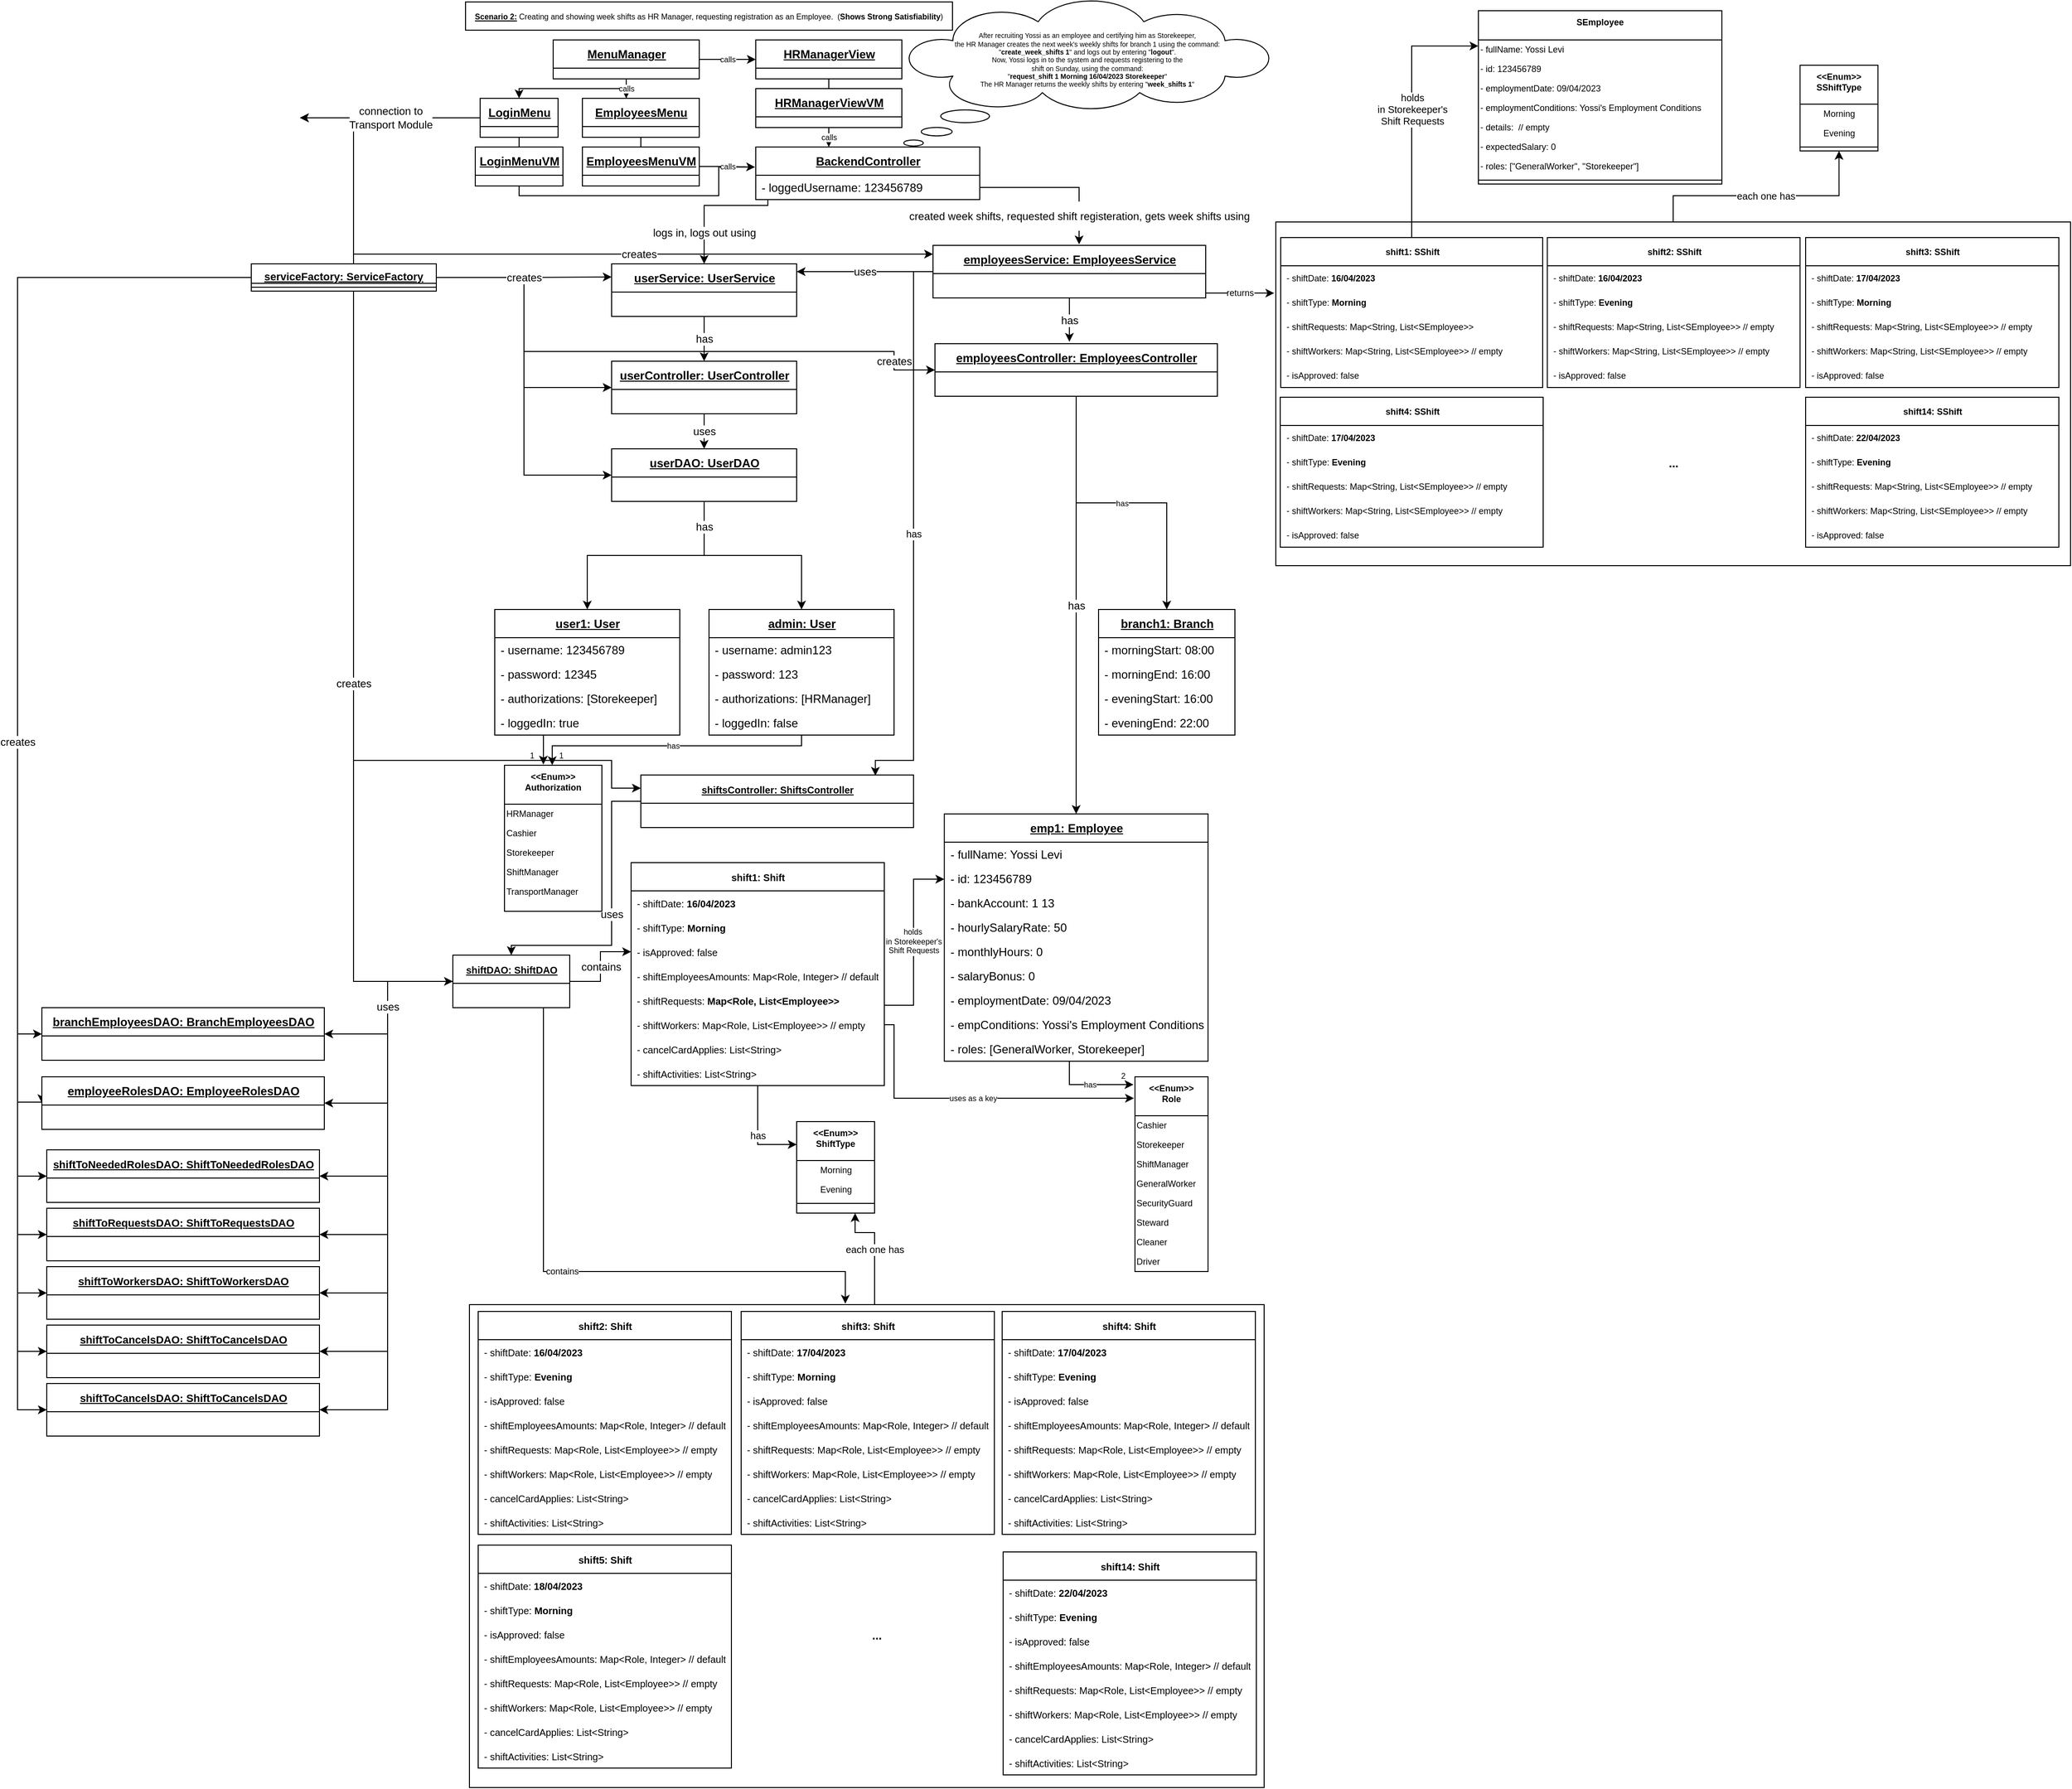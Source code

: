 <mxfile version="21.1.2" type="device">
  <diagram name="Page-1" id="ixeJwp6oGrkDONA-m-vL">
    <mxGraphModel dx="2745" dy="637" grid="1" gridSize="10" guides="1" tooltips="1" connect="1" arrows="1" fold="1" page="1" pageScale="1" pageWidth="1654" pageHeight="2336" math="0" shadow="0">
      <root>
        <mxCell id="0" />
        <mxCell id="1" parent="0" />
        <mxCell id="irv4RheXcWyrOWET48Uw-324" value="each one has" style="edgeStyle=orthogonalEdgeStyle;rounded=0;orthogonalLoop=1;jettySize=auto;html=1;entryX=0.75;entryY=1;entryDx=0;entryDy=0;fontSize=10;endArrow=classic;endFill=1;" parent="1" source="irv4RheXcWyrOWET48Uw-173" target="irv4RheXcWyrOWET48Uw-319" edge="1">
          <mxGeometry relative="1" as="geometry">
            <Array as="points">
              <mxPoint x="420" y="1265" />
              <mxPoint x="400" y="1265" />
            </Array>
          </mxGeometry>
        </mxCell>
        <mxCell id="irv4RheXcWyrOWET48Uw-173" value="" style="rounded=0;whiteSpace=wrap;html=1;fontSize=9;" parent="1" vertex="1">
          <mxGeometry x="4" y="1339" width="816" height="496" as="geometry" />
        </mxCell>
        <mxCell id="OswDYO3YPx74lOHUNcAN-1" value="BackendController" style="swimlane;fontStyle=5;align=center;verticalAlign=middle;childLayout=stackLayout;horizontal=1;startSize=29;horizontalStack=0;resizeParent=1;resizeParentMax=0;resizeLast=0;collapsible=0;marginBottom=0;html=1;" parent="1" vertex="1">
          <mxGeometry x="298" y="150" width="230" height="54" as="geometry" />
        </mxCell>
        <mxCell id="OswDYO3YPx74lOHUNcAN-3" value="- loggedUsername: 123456789" style="text;html=1;strokeColor=none;fillColor=none;align=left;verticalAlign=middle;spacingLeft=4;spacingRight=4;overflow=hidden;rotatable=0;points=[[0,0.5],[1,0.5]];portConstraint=eastwest;" parent="OswDYO3YPx74lOHUNcAN-1" vertex="1">
          <mxGeometry y="29" width="230" height="25" as="geometry" />
        </mxCell>
        <mxCell id="6ndZvI7kM81Pf7hkCnUr-9" value="has" style="edgeStyle=orthogonalEdgeStyle;rounded=0;orthogonalLoop=1;jettySize=auto;html=1;" edge="1" parent="1" source="OswDYO3YPx74lOHUNcAN-4" target="OswDYO3YPx74lOHUNcAN-12">
          <mxGeometry relative="1" as="geometry" />
        </mxCell>
        <mxCell id="OswDYO3YPx74lOHUNcAN-4" value="userService: UserService" style="swimlane;fontStyle=5;align=center;verticalAlign=middle;childLayout=stackLayout;horizontal=1;startSize=29;horizontalStack=0;resizeParent=1;resizeParentMax=0;resizeLast=0;collapsible=0;marginBottom=0;html=1;" parent="1" vertex="1">
          <mxGeometry x="150" y="270" width="190" height="54" as="geometry" />
        </mxCell>
        <mxCell id="5I7sH3d-SzGu7MCL7hGr-36" value="has" style="edgeStyle=orthogonalEdgeStyle;rounded=0;orthogonalLoop=1;jettySize=auto;html=1;entryX=0.86;entryY=0.013;entryDx=0;entryDy=0;entryPerimeter=0;fontSize=10;endArrow=classic;endFill=1;" parent="1" source="OswDYO3YPx74lOHUNcAN-10" target="5I7sH3d-SzGu7MCL7hGr-33" edge="1">
          <mxGeometry relative="1" as="geometry">
            <Array as="points">
              <mxPoint x="460" y="278" />
              <mxPoint x="460" y="780" />
              <mxPoint x="421" y="780" />
            </Array>
          </mxGeometry>
        </mxCell>
        <mxCell id="irv4RheXcWyrOWET48Uw-301" value="returns" style="edgeStyle=orthogonalEdgeStyle;rounded=0;orthogonalLoop=1;jettySize=auto;html=1;entryX=-0.002;entryY=0.207;entryDx=0;entryDy=0;entryPerimeter=0;fontSize=9;endArrow=classic;endFill=1;" parent="1" source="OswDYO3YPx74lOHUNcAN-10" target="irv4RheXcWyrOWET48Uw-239" edge="1">
          <mxGeometry relative="1" as="geometry">
            <Array as="points">
              <mxPoint x="780" y="300" />
              <mxPoint x="780" y="300" />
            </Array>
          </mxGeometry>
        </mxCell>
        <mxCell id="6ndZvI7kM81Pf7hkCnUr-5" value="uses" style="edgeStyle=orthogonalEdgeStyle;rounded=0;orthogonalLoop=1;jettySize=auto;html=1;" edge="1" parent="1" source="OswDYO3YPx74lOHUNcAN-10">
          <mxGeometry relative="1" as="geometry">
            <mxPoint x="340" y="278" as="targetPoint" />
            <Array as="points">
              <mxPoint x="340" y="278" />
            </Array>
          </mxGeometry>
        </mxCell>
        <mxCell id="6ndZvI7kM81Pf7hkCnUr-8" value="has" style="edgeStyle=orthogonalEdgeStyle;rounded=0;orthogonalLoop=1;jettySize=auto;html=1;entryX=0.476;entryY=-0.037;entryDx=0;entryDy=0;entryPerimeter=0;" edge="1" parent="1" source="OswDYO3YPx74lOHUNcAN-10" target="OswDYO3YPx74lOHUNcAN-14">
          <mxGeometry relative="1" as="geometry" />
        </mxCell>
        <mxCell id="OswDYO3YPx74lOHUNcAN-10" value="employeesService: EmployeesService" style="swimlane;fontStyle=5;align=center;verticalAlign=middle;childLayout=stackLayout;horizontal=1;startSize=29;horizontalStack=0;resizeParent=1;resizeParentMax=0;resizeLast=0;collapsible=0;marginBottom=0;html=1;" parent="1" vertex="1">
          <mxGeometry x="480" y="251" width="280" height="54" as="geometry" />
        </mxCell>
        <mxCell id="6ndZvI7kM81Pf7hkCnUr-11" value="uses" style="edgeStyle=orthogonalEdgeStyle;rounded=0;orthogonalLoop=1;jettySize=auto;html=1;entryX=0.5;entryY=0;entryDx=0;entryDy=0;" edge="1" parent="1" source="OswDYO3YPx74lOHUNcAN-12" target="6ndZvI7kM81Pf7hkCnUr-10">
          <mxGeometry relative="1" as="geometry" />
        </mxCell>
        <mxCell id="OswDYO3YPx74lOHUNcAN-12" value="userController: UserController" style="swimlane;fontStyle=5;align=center;verticalAlign=middle;childLayout=stackLayout;horizontal=1;startSize=29;horizontalStack=0;resizeParent=1;resizeParentMax=0;resizeLast=0;collapsible=0;marginBottom=0;html=1;" parent="1" vertex="1">
          <mxGeometry x="150" y="370" width="190" height="54" as="geometry" />
        </mxCell>
        <mxCell id="OswDYO3YPx74lOHUNcAN-89" value="has" style="edgeStyle=orthogonalEdgeStyle;rounded=0;orthogonalLoop=1;jettySize=auto;html=1;entryX=0.5;entryY=0;entryDx=0;entryDy=0;endArrow=classic;endFill=1;" parent="1" source="OswDYO3YPx74lOHUNcAN-14" target="OswDYO3YPx74lOHUNcAN-28" edge="1">
          <mxGeometry relative="1" as="geometry" />
        </mxCell>
        <mxCell id="5I7sH3d-SzGu7MCL7hGr-31" value="has" style="edgeStyle=orthogonalEdgeStyle;rounded=0;orthogonalLoop=1;jettySize=auto;html=1;entryX=0.5;entryY=0;entryDx=0;entryDy=0;fontSize=8;endArrow=classic;endFill=1;" parent="1" source="OswDYO3YPx74lOHUNcAN-14" target="5I7sH3d-SzGu7MCL7hGr-19" edge="1">
          <mxGeometry relative="1" as="geometry" />
        </mxCell>
        <mxCell id="OswDYO3YPx74lOHUNcAN-14" value="employeesController: EmployeesController" style="swimlane;fontStyle=5;align=center;verticalAlign=middle;childLayout=stackLayout;horizontal=1;startSize=29;horizontalStack=0;resizeParent=1;resizeParentMax=0;resizeLast=0;collapsible=0;marginBottom=0;html=1;" parent="1" vertex="1">
          <mxGeometry x="482" y="352" width="290" height="54" as="geometry" />
        </mxCell>
        <mxCell id="irv4RheXcWyrOWET48Uw-49" style="edgeStyle=orthogonalEdgeStyle;rounded=0;orthogonalLoop=1;jettySize=auto;html=1;fontSize=8;endArrow=classic;endFill=1;entryX=0.399;entryY=-0.005;entryDx=0;entryDy=0;entryPerimeter=0;" parent="1" source="OswDYO3YPx74lOHUNcAN-16" target="irv4RheXcWyrOWET48Uw-42" edge="1">
          <mxGeometry relative="1" as="geometry">
            <mxPoint x="80" y="780" as="targetPoint" />
            <Array as="points">
              <mxPoint x="80" y="770" />
              <mxPoint x="80" y="770" />
            </Array>
          </mxGeometry>
        </mxCell>
        <mxCell id="OswDYO3YPx74lOHUNcAN-16" value="user1: User" style="swimlane;fontStyle=5;align=center;verticalAlign=middle;childLayout=stackLayout;horizontal=1;startSize=29;horizontalStack=0;resizeParent=1;resizeParentMax=0;resizeLast=0;collapsible=0;marginBottom=0;html=1;" parent="1" vertex="1">
          <mxGeometry x="30" y="625" width="190" height="129" as="geometry" />
        </mxCell>
        <mxCell id="OswDYO3YPx74lOHUNcAN-17" value="- username: 123456789" style="text;html=1;strokeColor=none;fillColor=none;align=left;verticalAlign=middle;spacingLeft=4;spacingRight=4;overflow=hidden;rotatable=0;points=[[0,0.5],[1,0.5]];portConstraint=eastwest;" parent="OswDYO3YPx74lOHUNcAN-16" vertex="1">
          <mxGeometry y="29" width="190" height="25" as="geometry" />
        </mxCell>
        <mxCell id="OswDYO3YPx74lOHUNcAN-18" value="- password: 12345" style="text;html=1;strokeColor=none;fillColor=none;align=left;verticalAlign=middle;spacingLeft=4;spacingRight=4;overflow=hidden;rotatable=0;points=[[0,0.5],[1,0.5]];portConstraint=eastwest;" parent="OswDYO3YPx74lOHUNcAN-16" vertex="1">
          <mxGeometry y="54" width="190" height="25" as="geometry" />
        </mxCell>
        <mxCell id="OswDYO3YPx74lOHUNcAN-19" value="- authorizations: [Storekeeper]" style="text;html=1;strokeColor=none;fillColor=none;align=left;verticalAlign=middle;spacingLeft=4;spacingRight=4;overflow=hidden;rotatable=0;points=[[0,0.5],[1,0.5]];portConstraint=eastwest;" parent="OswDYO3YPx74lOHUNcAN-16" vertex="1">
          <mxGeometry y="79" width="190" height="25" as="geometry" />
        </mxCell>
        <mxCell id="5I7sH3d-SzGu7MCL7hGr-4" value="- loggedIn: true" style="text;html=1;strokeColor=none;fillColor=none;align=left;verticalAlign=middle;spacingLeft=4;spacingRight=4;overflow=hidden;rotatable=0;points=[[0,0.5],[1,0.5]];portConstraint=eastwest;" parent="OswDYO3YPx74lOHUNcAN-16" vertex="1">
          <mxGeometry y="104" width="190" height="25" as="geometry" />
        </mxCell>
        <mxCell id="irv4RheXcWyrOWET48Uw-48" value="has" style="edgeStyle=orthogonalEdgeStyle;rounded=0;orthogonalLoop=1;jettySize=auto;html=1;entryX=0.486;entryY=-0.001;entryDx=0;entryDy=0;fontSize=8;endArrow=classic;endFill=1;entryPerimeter=0;" parent="1" source="OswDYO3YPx74lOHUNcAN-20" target="irv4RheXcWyrOWET48Uw-42" edge="1">
          <mxGeometry relative="1" as="geometry">
            <Array as="points">
              <mxPoint x="345" y="765" />
              <mxPoint x="89" y="765" />
              <mxPoint x="89" y="785" />
            </Array>
          </mxGeometry>
        </mxCell>
        <mxCell id="OswDYO3YPx74lOHUNcAN-20" value="admin: User" style="swimlane;fontStyle=5;align=center;verticalAlign=middle;childLayout=stackLayout;horizontal=1;startSize=29;horizontalStack=0;resizeParent=1;resizeParentMax=0;resizeLast=0;collapsible=0;marginBottom=0;html=1;" parent="1" vertex="1">
          <mxGeometry x="250" y="625" width="190" height="129" as="geometry" />
        </mxCell>
        <mxCell id="OswDYO3YPx74lOHUNcAN-21" value="- username: admin123" style="text;html=1;strokeColor=none;fillColor=none;align=left;verticalAlign=middle;spacingLeft=4;spacingRight=4;overflow=hidden;rotatable=0;points=[[0,0.5],[1,0.5]];portConstraint=eastwest;" parent="OswDYO3YPx74lOHUNcAN-20" vertex="1">
          <mxGeometry y="29" width="190" height="25" as="geometry" />
        </mxCell>
        <mxCell id="OswDYO3YPx74lOHUNcAN-22" value="- password: 123" style="text;html=1;strokeColor=none;fillColor=none;align=left;verticalAlign=middle;spacingLeft=4;spacingRight=4;overflow=hidden;rotatable=0;points=[[0,0.5],[1,0.5]];portConstraint=eastwest;" parent="OswDYO3YPx74lOHUNcAN-20" vertex="1">
          <mxGeometry y="54" width="190" height="25" as="geometry" />
        </mxCell>
        <mxCell id="OswDYO3YPx74lOHUNcAN-23" value="- authorizations: [HRManager]" style="text;html=1;strokeColor=none;fillColor=none;align=left;verticalAlign=middle;spacingLeft=4;spacingRight=4;overflow=hidden;rotatable=0;points=[[0,0.5],[1,0.5]];portConstraint=eastwest;" parent="OswDYO3YPx74lOHUNcAN-20" vertex="1">
          <mxGeometry y="79" width="190" height="25" as="geometry" />
        </mxCell>
        <mxCell id="5I7sH3d-SzGu7MCL7hGr-1" value="- loggedIn: false" style="text;html=1;strokeColor=none;fillColor=none;align=left;verticalAlign=middle;spacingLeft=4;spacingRight=4;overflow=hidden;rotatable=0;points=[[0,0.5],[1,0.5]];portConstraint=eastwest;" parent="OswDYO3YPx74lOHUNcAN-20" vertex="1">
          <mxGeometry y="104" width="190" height="25" as="geometry" />
        </mxCell>
        <mxCell id="irv4RheXcWyrOWET48Uw-50" value="has" style="edgeStyle=orthogonalEdgeStyle;rounded=0;orthogonalLoop=1;jettySize=auto;html=1;entryX=-0.021;entryY=0.038;entryDx=0;entryDy=0;fontSize=8;endArrow=classic;endFill=1;entryPerimeter=0;" parent="1" source="OswDYO3YPx74lOHUNcAN-28" target="irv4RheXcWyrOWET48Uw-33" edge="1">
          <mxGeometry relative="1" as="geometry">
            <Array as="points">
              <mxPoint x="620" y="1113" />
              <mxPoint x="686" y="1113" />
            </Array>
          </mxGeometry>
        </mxCell>
        <mxCell id="OswDYO3YPx74lOHUNcAN-28" value="emp1: Employee" style="swimlane;fontStyle=5;align=center;verticalAlign=middle;childLayout=stackLayout;horizontal=1;startSize=29;horizontalStack=0;resizeParent=1;resizeParentMax=0;resizeLast=0;collapsible=0;marginBottom=0;html=1;" parent="1" vertex="1">
          <mxGeometry x="491.62" y="835" width="270.75" height="254" as="geometry" />
        </mxCell>
        <mxCell id="OswDYO3YPx74lOHUNcAN-29" value="- fullName: Yossi Levi" style="text;html=1;strokeColor=none;fillColor=none;align=left;verticalAlign=middle;spacingLeft=4;spacingRight=4;overflow=hidden;rotatable=0;points=[[0,0.5],[1,0.5]];portConstraint=eastwest;" parent="OswDYO3YPx74lOHUNcAN-28" vertex="1">
          <mxGeometry y="29" width="270.75" height="25" as="geometry" />
        </mxCell>
        <mxCell id="OswDYO3YPx74lOHUNcAN-30" value="- id: 123456789" style="text;html=1;strokeColor=none;fillColor=none;align=left;verticalAlign=middle;spacingLeft=4;spacingRight=4;overflow=hidden;rotatable=0;points=[[0,0.5],[1,0.5]];portConstraint=eastwest;" parent="OswDYO3YPx74lOHUNcAN-28" vertex="1">
          <mxGeometry y="54" width="270.75" height="25" as="geometry" />
        </mxCell>
        <mxCell id="OswDYO3YPx74lOHUNcAN-31" value="- bankAccount: 1 13" style="text;html=1;strokeColor=none;fillColor=none;align=left;verticalAlign=middle;spacingLeft=4;spacingRight=4;overflow=hidden;rotatable=0;points=[[0,0.5],[1,0.5]];portConstraint=eastwest;" parent="OswDYO3YPx74lOHUNcAN-28" vertex="1">
          <mxGeometry y="79" width="270.75" height="25" as="geometry" />
        </mxCell>
        <mxCell id="OswDYO3YPx74lOHUNcAN-32" value="- hourlySalaryRate: 50" style="text;html=1;strokeColor=none;fillColor=none;align=left;verticalAlign=middle;spacingLeft=4;spacingRight=4;overflow=hidden;rotatable=0;points=[[0,0.5],[1,0.5]];portConstraint=eastwest;" parent="OswDYO3YPx74lOHUNcAN-28" vertex="1">
          <mxGeometry y="104" width="270.75" height="25" as="geometry" />
        </mxCell>
        <mxCell id="5I7sH3d-SzGu7MCL7hGr-15" value="- monthlyHours: 0" style="text;html=1;strokeColor=none;fillColor=none;align=left;verticalAlign=middle;spacingLeft=4;spacingRight=4;overflow=hidden;rotatable=0;points=[[0,0.5],[1,0.5]];portConstraint=eastwest;" parent="OswDYO3YPx74lOHUNcAN-28" vertex="1">
          <mxGeometry y="129" width="270.75" height="25" as="geometry" />
        </mxCell>
        <mxCell id="5I7sH3d-SzGu7MCL7hGr-16" value="- salaryBonus: 0" style="text;html=1;strokeColor=none;fillColor=none;align=left;verticalAlign=middle;spacingLeft=4;spacingRight=4;overflow=hidden;rotatable=0;points=[[0,0.5],[1,0.5]];portConstraint=eastwest;" parent="OswDYO3YPx74lOHUNcAN-28" vertex="1">
          <mxGeometry y="154" width="270.75" height="25" as="geometry" />
        </mxCell>
        <mxCell id="irv4RheXcWyrOWET48Uw-312" value="- employmentDate: 09/04/2023" style="text;html=1;strokeColor=none;fillColor=none;align=left;verticalAlign=middle;spacingLeft=4;spacingRight=4;overflow=hidden;rotatable=0;points=[[0,0.5],[1,0.5]];portConstraint=eastwest;" parent="OswDYO3YPx74lOHUNcAN-28" vertex="1">
          <mxGeometry y="179" width="270.75" height="25" as="geometry" />
        </mxCell>
        <mxCell id="OswDYO3YPx74lOHUNcAN-39" value="- empConditions: Yossi&#39;s Employment Conditions" style="text;html=1;strokeColor=none;fillColor=none;align=left;verticalAlign=middle;spacingLeft=4;spacingRight=4;overflow=hidden;rotatable=0;points=[[0,0.5],[1,0.5]];portConstraint=eastwest;" parent="OswDYO3YPx74lOHUNcAN-28" vertex="1">
          <mxGeometry y="204" width="270.75" height="25" as="geometry" />
        </mxCell>
        <mxCell id="OswDYO3YPx74lOHUNcAN-38" value="- roles: [GeneralWorker, Storekeeper]" style="text;html=1;strokeColor=none;fillColor=none;align=left;verticalAlign=middle;spacingLeft=4;spacingRight=4;overflow=hidden;rotatable=0;points=[[0,0.5],[1,0.5]];portConstraint=eastwest;" parent="OswDYO3YPx74lOHUNcAN-28" vertex="1">
          <mxGeometry y="229" width="270.75" height="25" as="geometry" />
        </mxCell>
        <mxCell id="OswDYO3YPx74lOHUNcAN-69" style="edgeStyle=orthogonalEdgeStyle;rounded=0;orthogonalLoop=1;jettySize=auto;html=1;endArrow=classic;endFill=1;startArrow=none;" parent="1" source="OswDYO3YPx74lOHUNcAN-70" edge="1">
          <mxGeometry relative="1" as="geometry">
            <mxPoint x="630" y="250" as="targetPoint" />
            <Array as="points">
              <mxPoint x="630" y="250" />
              <mxPoint x="630" y="250" />
            </Array>
          </mxGeometry>
        </mxCell>
        <mxCell id="OswDYO3YPx74lOHUNcAN-71" value="" style="edgeStyle=orthogonalEdgeStyle;rounded=0;orthogonalLoop=1;jettySize=auto;html=1;entryX=0.5;entryY=0;entryDx=0;entryDy=0;endArrow=none;endFill=1;" parent="1" source="OswDYO3YPx74lOHUNcAN-3" target="OswDYO3YPx74lOHUNcAN-70" edge="1">
          <mxGeometry relative="1" as="geometry">
            <mxPoint x="529" y="201.5" as="sourcePoint" />
            <mxPoint x="620" y="270" as="targetPoint" />
            <Array as="points">
              <mxPoint x="630" y="191" />
            </Array>
          </mxGeometry>
        </mxCell>
        <mxCell id="OswDYO3YPx74lOHUNcAN-70" value="created week shifts, requested shift registeration, gets week shifts using" style="text;html=1;align=center;verticalAlign=middle;resizable=0;points=[];autosize=1;strokeColor=none;fillColor=none;fontSize=11;" parent="1" vertex="1">
          <mxGeometry x="445" y="206" width="370" height="30" as="geometry" />
        </mxCell>
        <mxCell id="OswDYO3YPx74lOHUNcAN-80" value="logs in, logs out using" style="edgeStyle=orthogonalEdgeStyle;rounded=0;orthogonalLoop=1;jettySize=auto;html=1;exitX=0.054;exitY=1;exitDx=0;exitDy=0;entryX=0.5;entryY=0;entryDx=0;entryDy=0;endArrow=classic;endFill=1;exitPerimeter=0;" parent="1" source="OswDYO3YPx74lOHUNcAN-3" target="OswDYO3YPx74lOHUNcAN-4" edge="1">
          <mxGeometry x="0.51" relative="1" as="geometry">
            <mxPoint as="offset" />
            <Array as="points">
              <mxPoint x="310" y="204" />
              <mxPoint x="310" y="210" />
              <mxPoint x="245" y="210" />
            </Array>
          </mxGeometry>
        </mxCell>
        <mxCell id="5I7sH3d-SzGu7MCL7hGr-3" value="After recruiting Yossi as an employee and certifying him as Storekeeper, &lt;br style=&quot;font-size: 7px;&quot;&gt;the HR Manager creates the next week&#39;s weekly shifts for branch 1 using the command:&lt;br style=&quot;font-size: 7px;&quot;&gt;&quot;&lt;b style=&quot;font-size: 7px;&quot;&gt;create_week_shifts 1&lt;/b&gt;&quot; and logs out by entering &quot;&lt;b style=&quot;font-size: 7px;&quot;&gt;logout&lt;/b&gt;&quot;.&lt;br style=&quot;font-size: 7px;&quot;&gt;Now, Yossi logs in to the system and requests registering to the&lt;br style=&quot;font-size: 7px;&quot;&gt;shift on Sunday, using the command:&lt;br style=&quot;font-size: 7px;&quot;&gt;&quot;&lt;b style=&quot;font-size: 7px;&quot;&gt;request_shift 1 Morning 16/04/2023 Storekeeper&lt;/b&gt;&quot;&lt;br style=&quot;font-size: 7px;&quot;&gt;The HR Manager returns the weekly shifts by entering &quot;&lt;b style=&quot;font-size: 7px;&quot;&gt;week_shifts 1&lt;/b&gt;&quot;" style="whiteSpace=wrap;html=1;shape=mxgraph.basic.cloud_callout;fontSize=7;labelPosition=center;verticalLabelPosition=middle;align=center;verticalAlign=middle;spacing=0;spacingTop=-27;" parent="1" vertex="1">
          <mxGeometry x="450" width="377" height="149" as="geometry" />
        </mxCell>
        <mxCell id="5I7sH3d-SzGu7MCL7hGr-14" value="calls" style="edgeStyle=orthogonalEdgeStyle;rounded=0;orthogonalLoop=1;jettySize=auto;html=1;entryX=0.327;entryY=0;entryDx=0;entryDy=0;entryPerimeter=0;fontSize=8;endArrow=classic;endFill=1;" parent="1" source="5I7sH3d-SzGu7MCL7hGr-5" target="OswDYO3YPx74lOHUNcAN-1" edge="1">
          <mxGeometry relative="1" as="geometry" />
        </mxCell>
        <mxCell id="5I7sH3d-SzGu7MCL7hGr-5" value="HRManagerViewVM" style="swimlane;fontStyle=5;align=center;verticalAlign=middle;childLayout=stackLayout;horizontal=1;startSize=29;horizontalStack=0;resizeParent=1;resizeParentMax=0;resizeLast=0;collapsible=0;marginBottom=0;html=1;" parent="1" vertex="1">
          <mxGeometry x="298" y="90" width="150" height="40" as="geometry" />
        </mxCell>
        <mxCell id="5I7sH3d-SzGu7MCL7hGr-13" style="edgeStyle=orthogonalEdgeStyle;rounded=0;orthogonalLoop=1;jettySize=auto;html=1;entryX=0.5;entryY=0;entryDx=0;entryDy=0;fontSize=8;endArrow=none;endFill=0;" parent="1" source="5I7sH3d-SzGu7MCL7hGr-7" target="5I7sH3d-SzGu7MCL7hGr-5" edge="1">
          <mxGeometry relative="1" as="geometry">
            <Array as="points">
              <mxPoint x="373" y="80" />
              <mxPoint x="373" y="80" />
            </Array>
          </mxGeometry>
        </mxCell>
        <mxCell id="5I7sH3d-SzGu7MCL7hGr-7" value="HRManagerView" style="swimlane;fontStyle=5;align=center;verticalAlign=middle;childLayout=stackLayout;horizontal=1;startSize=29;horizontalStack=0;resizeParent=1;resizeParentMax=0;resizeLast=0;collapsible=0;marginBottom=0;html=1;" parent="1" vertex="1">
          <mxGeometry x="298" y="40" width="150" height="40" as="geometry" />
        </mxCell>
        <mxCell id="5I7sH3d-SzGu7MCL7hGr-9" value="calls" style="edgeStyle=orthogonalEdgeStyle;rounded=0;orthogonalLoop=1;jettySize=auto;html=1;entryX=0;entryY=0.5;entryDx=0;entryDy=0;fontSize=8;" parent="1" source="5I7sH3d-SzGu7MCL7hGr-8" target="5I7sH3d-SzGu7MCL7hGr-7" edge="1">
          <mxGeometry relative="1" as="geometry" />
        </mxCell>
        <mxCell id="irv4RheXcWyrOWET48Uw-16" style="edgeStyle=orthogonalEdgeStyle;rounded=0;orthogonalLoop=1;jettySize=auto;html=1;entryX=0.5;entryY=0;entryDx=0;entryDy=0;" parent="1" source="5I7sH3d-SzGu7MCL7hGr-8" target="irv4RheXcWyrOWET48Uw-10" edge="1">
          <mxGeometry relative="1" as="geometry">
            <Array as="points">
              <mxPoint x="165" y="90" />
              <mxPoint x="55" y="90" />
            </Array>
          </mxGeometry>
        </mxCell>
        <mxCell id="5I7sH3d-SzGu7MCL7hGr-8" value="MenuManager" style="swimlane;fontStyle=5;align=center;verticalAlign=middle;childLayout=stackLayout;horizontal=1;startSize=29;horizontalStack=0;resizeParent=1;resizeParentMax=0;resizeLast=0;collapsible=0;marginBottom=0;html=1;" parent="1" vertex="1">
          <mxGeometry x="90" y="40" width="150" height="40" as="geometry" />
        </mxCell>
        <mxCell id="5I7sH3d-SzGu7MCL7hGr-19" value="branch1: Branch" style="swimlane;fontStyle=5;align=center;verticalAlign=middle;childLayout=stackLayout;horizontal=1;startSize=29;horizontalStack=0;resizeParent=1;resizeParentMax=0;resizeLast=0;collapsible=0;marginBottom=0;html=1;" parent="1" vertex="1">
          <mxGeometry x="650" y="625" width="140" height="129" as="geometry" />
        </mxCell>
        <mxCell id="5I7sH3d-SzGu7MCL7hGr-20" value="- morningStart: 08:00" style="text;html=1;strokeColor=none;fillColor=none;align=left;verticalAlign=middle;spacingLeft=4;spacingRight=4;overflow=hidden;rotatable=0;points=[[0,0.5],[1,0.5]];portConstraint=eastwest;" parent="5I7sH3d-SzGu7MCL7hGr-19" vertex="1">
          <mxGeometry y="29" width="140" height="25" as="geometry" />
        </mxCell>
        <mxCell id="5I7sH3d-SzGu7MCL7hGr-28" value="- morningEnd: 16:00" style="text;html=1;strokeColor=none;fillColor=none;align=left;verticalAlign=middle;spacingLeft=4;spacingRight=4;overflow=hidden;rotatable=0;points=[[0,0.5],[1,0.5]];portConstraint=eastwest;" parent="5I7sH3d-SzGu7MCL7hGr-19" vertex="1">
          <mxGeometry y="54" width="140" height="25" as="geometry" />
        </mxCell>
        <mxCell id="5I7sH3d-SzGu7MCL7hGr-29" value="- eveningStart: 16:00" style="text;html=1;strokeColor=none;fillColor=none;align=left;verticalAlign=middle;spacingLeft=4;spacingRight=4;overflow=hidden;rotatable=0;points=[[0,0.5],[1,0.5]];portConstraint=eastwest;" parent="5I7sH3d-SzGu7MCL7hGr-19" vertex="1">
          <mxGeometry y="79" width="140" height="25" as="geometry" />
        </mxCell>
        <mxCell id="5I7sH3d-SzGu7MCL7hGr-30" value="- eveningEnd: 22:00" style="text;html=1;strokeColor=none;fillColor=none;align=left;verticalAlign=middle;spacingLeft=4;spacingRight=4;overflow=hidden;rotatable=0;points=[[0,0.5],[1,0.5]];portConstraint=eastwest;" parent="5I7sH3d-SzGu7MCL7hGr-19" vertex="1">
          <mxGeometry y="104" width="140" height="25" as="geometry" />
        </mxCell>
        <mxCell id="irv4RheXcWyrOWET48Uw-172" value="contains" style="edgeStyle=orthogonalEdgeStyle;rounded=0;orthogonalLoop=1;jettySize=auto;html=1;fontSize=9;endArrow=classic;endFill=1;entryX=0.473;entryY=-0.002;entryDx=0;entryDy=0;entryPerimeter=0;exitX=0.5;exitY=1;exitDx=0;exitDy=0;" parent="1" source="6ndZvI7kM81Pf7hkCnUr-15" target="irv4RheXcWyrOWET48Uw-173" edge="1">
          <mxGeometry relative="1" as="geometry">
            <mxPoint x="420" y="1315" as="targetPoint" />
            <Array as="points">
              <mxPoint x="80" y="1305" />
              <mxPoint x="390" y="1305" />
            </Array>
            <mxPoint x="70" y="1100" as="sourcePoint" />
          </mxGeometry>
        </mxCell>
        <mxCell id="6ndZvI7kM81Pf7hkCnUr-16" value="uses" style="edgeStyle=orthogonalEdgeStyle;rounded=0;orthogonalLoop=1;jettySize=auto;html=1;entryX=0.5;entryY=0;entryDx=0;entryDy=0;" edge="1" parent="1" source="5I7sH3d-SzGu7MCL7hGr-33" target="6ndZvI7kM81Pf7hkCnUr-15">
          <mxGeometry relative="1" as="geometry">
            <Array as="points">
              <mxPoint x="150" y="822" />
              <mxPoint x="150" y="970" />
              <mxPoint x="47" y="970" />
            </Array>
          </mxGeometry>
        </mxCell>
        <mxCell id="5I7sH3d-SzGu7MCL7hGr-33" value="shiftsController: ShiftsController" style="swimlane;fontStyle=5;align=center;verticalAlign=middle;childLayout=stackLayout;horizontal=1;startSize=29;horizontalStack=0;resizeParent=1;resizeParentMax=0;resizeLast=0;collapsible=0;marginBottom=0;html=1;fontSize=10;" parent="1" vertex="1">
          <mxGeometry x="180" y="795" width="280" height="54" as="geometry" />
        </mxCell>
        <mxCell id="irv4RheXcWyrOWET48Uw-323" value="has" style="edgeStyle=orthogonalEdgeStyle;rounded=0;orthogonalLoop=1;jettySize=auto;html=1;entryX=0;entryY=0.25;entryDx=0;entryDy=0;fontSize=10;endArrow=classic;endFill=1;" parent="1" source="irv4RheXcWyrOWET48Uw-1" target="irv4RheXcWyrOWET48Uw-319" edge="1">
          <mxGeometry relative="1" as="geometry" />
        </mxCell>
        <mxCell id="irv4RheXcWyrOWET48Uw-1" value="shift1: Shift" style="swimlane;fontStyle=1;align=center;verticalAlign=middle;childLayout=stackLayout;horizontal=1;startSize=29;horizontalStack=0;resizeParent=1;resizeParentMax=0;resizeLast=0;collapsible=0;marginBottom=0;html=1;fontSize=10;" parent="1" vertex="1">
          <mxGeometry x="170" y="885" width="260" height="229" as="geometry" />
        </mxCell>
        <mxCell id="irv4RheXcWyrOWET48Uw-2" value="- shiftDate: &lt;b&gt;16/04/2023&lt;/b&gt;" style="text;html=1;strokeColor=none;fillColor=none;align=left;verticalAlign=middle;spacingLeft=4;spacingRight=4;overflow=hidden;rotatable=0;points=[[0,0.5],[1,0.5]];portConstraint=eastwest;fontSize=10;" parent="irv4RheXcWyrOWET48Uw-1" vertex="1">
          <mxGeometry y="29" width="260" height="25" as="geometry" />
        </mxCell>
        <mxCell id="irv4RheXcWyrOWET48Uw-3" value="- shiftType: &lt;b&gt;Morning&lt;/b&gt;" style="text;html=1;strokeColor=none;fillColor=none;align=left;verticalAlign=middle;spacingLeft=4;spacingRight=4;overflow=hidden;rotatable=0;points=[[0,0.5],[1,0.5]];portConstraint=eastwest;fontSize=10;" parent="irv4RheXcWyrOWET48Uw-1" vertex="1">
          <mxGeometry y="54" width="260" height="25" as="geometry" />
        </mxCell>
        <mxCell id="irv4RheXcWyrOWET48Uw-4" value="- isApproved: false" style="text;html=1;strokeColor=none;fillColor=none;align=left;verticalAlign=middle;spacingLeft=4;spacingRight=4;overflow=hidden;rotatable=0;points=[[0,0.5],[1,0.5]];portConstraint=eastwest;fontSize=10;" parent="irv4RheXcWyrOWET48Uw-1" vertex="1">
          <mxGeometry y="79" width="260" height="25" as="geometry" />
        </mxCell>
        <mxCell id="irv4RheXcWyrOWET48Uw-5" value="- shiftEmployeesAmounts: Map&amp;lt;Role, Integer&amp;gt; // default" style="text;html=1;strokeColor=none;fillColor=none;align=left;verticalAlign=middle;spacingLeft=4;spacingRight=4;overflow=hidden;rotatable=0;points=[[0,0.5],[1,0.5]];portConstraint=eastwest;fontSize=10;" parent="irv4RheXcWyrOWET48Uw-1" vertex="1">
          <mxGeometry y="104" width="260" height="25" as="geometry" />
        </mxCell>
        <mxCell id="irv4RheXcWyrOWET48Uw-6" value="- shiftRequests: &lt;b&gt;Map&amp;lt;Role, List&amp;lt;Employee&amp;gt;&amp;gt;&lt;/b&gt;" style="text;html=1;strokeColor=none;fillColor=none;align=left;verticalAlign=middle;spacingLeft=4;spacingRight=4;overflow=hidden;rotatable=0;points=[[0,0.5],[1,0.5]];portConstraint=eastwest;fontSize=10;" parent="irv4RheXcWyrOWET48Uw-1" vertex="1">
          <mxGeometry y="129" width="260" height="25" as="geometry" />
        </mxCell>
        <mxCell id="irv4RheXcWyrOWET48Uw-7" value="- shiftWorkers: Map&amp;lt;Role, List&amp;lt;Employee&amp;gt;&amp;gt; // empty" style="text;html=1;strokeColor=none;fillColor=none;align=left;verticalAlign=middle;spacingLeft=4;spacingRight=4;overflow=hidden;rotatable=0;points=[[0,0.5],[1,0.5]];portConstraint=eastwest;fontSize=10;" parent="irv4RheXcWyrOWET48Uw-1" vertex="1">
          <mxGeometry y="154" width="260" height="25" as="geometry" />
        </mxCell>
        <mxCell id="irv4RheXcWyrOWET48Uw-9" value="- cancelCardApplies: List&amp;lt;String&amp;gt;" style="text;html=1;strokeColor=none;fillColor=none;align=left;verticalAlign=middle;spacingLeft=4;spacingRight=4;overflow=hidden;rotatable=0;points=[[0,0.5],[1,0.5]];portConstraint=eastwest;fontSize=10;" parent="irv4RheXcWyrOWET48Uw-1" vertex="1">
          <mxGeometry y="179" width="260" height="25" as="geometry" />
        </mxCell>
        <mxCell id="irv4RheXcWyrOWET48Uw-8" value="- shiftActivities: List&amp;lt;String&amp;gt;" style="text;html=1;strokeColor=none;fillColor=none;align=left;verticalAlign=middle;spacingLeft=4;spacingRight=4;overflow=hidden;rotatable=0;points=[[0,0.5],[1,0.5]];portConstraint=eastwest;fontSize=10;" parent="irv4RheXcWyrOWET48Uw-1" vertex="1">
          <mxGeometry y="204" width="260" height="25" as="geometry" />
        </mxCell>
        <mxCell id="irv4RheXcWyrOWET48Uw-17" style="edgeStyle=orthogonalEdgeStyle;rounded=0;orthogonalLoop=1;jettySize=auto;html=1;entryX=0.5;entryY=0;entryDx=0;entryDy=0;fontSize=8;endArrow=none;endFill=0;" parent="1" source="irv4RheXcWyrOWET48Uw-10" target="irv4RheXcWyrOWET48Uw-11" edge="1">
          <mxGeometry relative="1" as="geometry">
            <Array as="points">
              <mxPoint x="55" y="140" />
              <mxPoint x="55" y="140" />
            </Array>
          </mxGeometry>
        </mxCell>
        <mxCell id="irv4RheXcWyrOWET48Uw-10" value="LoginMenu" style="swimlane;fontStyle=5;align=center;verticalAlign=middle;childLayout=stackLayout;horizontal=1;startSize=29;horizontalStack=0;resizeParent=1;resizeParentMax=0;resizeLast=0;collapsible=0;marginBottom=0;html=1;" parent="1" vertex="1">
          <mxGeometry x="15" y="100" width="80" height="40" as="geometry" />
        </mxCell>
        <mxCell id="irv4RheXcWyrOWET48Uw-20" style="edgeStyle=orthogonalEdgeStyle;rounded=0;orthogonalLoop=1;jettySize=auto;html=1;entryX=-0.006;entryY=0.381;entryDx=0;entryDy=0;entryPerimeter=0;fontSize=8;endArrow=none;endFill=0;" parent="1" source="irv4RheXcWyrOWET48Uw-11" target="OswDYO3YPx74lOHUNcAN-1" edge="1">
          <mxGeometry relative="1" as="geometry">
            <Array as="points">
              <mxPoint x="55" y="200" />
              <mxPoint x="260" y="200" />
              <mxPoint x="260" y="171" />
            </Array>
          </mxGeometry>
        </mxCell>
        <mxCell id="irv4RheXcWyrOWET48Uw-11" value="LoginMenuVM" style="swimlane;fontStyle=5;align=center;verticalAlign=middle;childLayout=stackLayout;horizontal=1;startSize=29;horizontalStack=0;resizeParent=1;resizeParentMax=0;resizeLast=0;collapsible=0;marginBottom=0;html=1;" parent="1" vertex="1">
          <mxGeometry x="10" y="150" width="90" height="40" as="geometry" />
        </mxCell>
        <mxCell id="irv4RheXcWyrOWET48Uw-18" style="edgeStyle=orthogonalEdgeStyle;rounded=0;orthogonalLoop=1;jettySize=auto;html=1;entryX=0.5;entryY=0;entryDx=0;entryDy=0;fontSize=8;endArrow=none;endFill=0;" parent="1" source="irv4RheXcWyrOWET48Uw-12" target="irv4RheXcWyrOWET48Uw-13" edge="1">
          <mxGeometry relative="1" as="geometry">
            <Array as="points">
              <mxPoint x="180" y="140" />
              <mxPoint x="180" y="140" />
            </Array>
          </mxGeometry>
        </mxCell>
        <mxCell id="irv4RheXcWyrOWET48Uw-12" value="EmployeesMenu" style="swimlane;fontStyle=5;align=center;verticalAlign=middle;childLayout=stackLayout;horizontal=1;startSize=29;horizontalStack=0;resizeParent=1;resizeParentMax=0;resizeLast=0;collapsible=0;marginBottom=0;html=1;" parent="1" vertex="1">
          <mxGeometry x="120" y="100" width="120" height="40" as="geometry" />
        </mxCell>
        <mxCell id="irv4RheXcWyrOWET48Uw-19" value="calls" style="edgeStyle=orthogonalEdgeStyle;rounded=0;orthogonalLoop=1;jettySize=auto;html=1;entryX=-0.003;entryY=0.381;entryDx=0;entryDy=0;entryPerimeter=0;fontSize=8;endArrow=classic;endFill=1;" parent="1" source="irv4RheXcWyrOWET48Uw-13" target="OswDYO3YPx74lOHUNcAN-1" edge="1">
          <mxGeometry relative="1" as="geometry" />
        </mxCell>
        <mxCell id="irv4RheXcWyrOWET48Uw-13" value="EmployeesMenuVM" style="swimlane;fontStyle=5;align=center;verticalAlign=middle;childLayout=stackLayout;horizontal=1;startSize=29;horizontalStack=0;resizeParent=1;resizeParentMax=0;resizeLast=0;collapsible=0;marginBottom=0;html=1;" parent="1" vertex="1">
          <mxGeometry x="120" y="150" width="120" height="40" as="geometry" />
        </mxCell>
        <mxCell id="irv4RheXcWyrOWET48Uw-15" value="calls" style="edgeStyle=orthogonalEdgeStyle;rounded=0;orthogonalLoop=1;jettySize=auto;html=1;entryX=0.375;entryY=0;entryDx=0;entryDy=0;entryPerimeter=0;fontSize=8;" parent="1" source="5I7sH3d-SzGu7MCL7hGr-8" target="irv4RheXcWyrOWET48Uw-12" edge="1">
          <mxGeometry x="0.667" relative="1" as="geometry">
            <mxPoint as="offset" />
          </mxGeometry>
        </mxCell>
        <mxCell id="irv4RheXcWyrOWET48Uw-21" value="&lt;b&gt;&lt;u&gt;Scenario 2:&lt;/u&gt;&lt;/b&gt; Creating and showing week shifts as HR Manager, requesting registration as an Employee.&amp;nbsp; (&lt;b&gt;Shows Strong Satisfiability&lt;/b&gt;)" style="rounded=0;whiteSpace=wrap;html=1;fontSize=8;" parent="1" vertex="1">
          <mxGeometry y="1" width="500" height="29" as="geometry" />
        </mxCell>
        <mxCell id="irv4RheXcWyrOWET48Uw-23" value="holds&amp;nbsp;&lt;br&gt;in Storekeeper&#39;s&lt;br&gt;Shift Requests" style="edgeStyle=orthogonalEdgeStyle;rounded=0;orthogonalLoop=1;jettySize=auto;html=1;entryX=0;entryY=0.5;entryDx=0;entryDy=0;fontSize=8;endArrow=classic;endFill=1;exitX=0.998;exitY=0.7;exitDx=0;exitDy=0;exitPerimeter=0;" parent="1" source="irv4RheXcWyrOWET48Uw-6" target="OswDYO3YPx74lOHUNcAN-30" edge="1">
          <mxGeometry relative="1" as="geometry">
            <mxPoint x="460" y="1025" as="sourcePoint" />
            <Array as="points">
              <mxPoint x="460" y="1032" />
              <mxPoint x="460" y="902" />
              <mxPoint x="492" y="902" />
            </Array>
          </mxGeometry>
        </mxCell>
        <mxCell id="irv4RheXcWyrOWET48Uw-33" value="&lt;&lt;Enum&gt;&gt;&#xa;Role" style="swimlane;fontStyle=1;align=center;verticalAlign=top;childLayout=stackLayout;horizontal=1;startSize=40;horizontalStack=0;resizeParent=1;resizeLast=0;collapsible=1;marginBottom=0;rounded=0;shadow=0;strokeWidth=1;fontSize=9;" parent="1" vertex="1">
          <mxGeometry x="687.37" y="1105" width="75" height="200" as="geometry">
            <mxRectangle x="130" y="380" width="160" height="26" as="alternateBounds" />
          </mxGeometry>
        </mxCell>
        <mxCell id="irv4RheXcWyrOWET48Uw-34" value="Cashier" style="text;html=1;align=left;verticalAlign=middle;resizable=0;points=[];autosize=1;strokeColor=none;fillColor=none;fontSize=9;" parent="irv4RheXcWyrOWET48Uw-33" vertex="1">
          <mxGeometry y="40" width="75" height="20" as="geometry" />
        </mxCell>
        <mxCell id="irv4RheXcWyrOWET48Uw-35" value="Storekeeper" style="text;html=1;align=left;verticalAlign=middle;resizable=0;points=[];autosize=1;strokeColor=none;fillColor=none;fontSize=9;" parent="irv4RheXcWyrOWET48Uw-33" vertex="1">
          <mxGeometry y="60" width="75" height="20" as="geometry" />
        </mxCell>
        <mxCell id="irv4RheXcWyrOWET48Uw-36" value="ShiftManager" style="text;html=1;align=left;verticalAlign=middle;resizable=0;points=[];autosize=1;strokeColor=none;fillColor=none;fontSize=9;" parent="irv4RheXcWyrOWET48Uw-33" vertex="1">
          <mxGeometry y="80" width="75" height="20" as="geometry" />
        </mxCell>
        <mxCell id="irv4RheXcWyrOWET48Uw-37" value="GeneralWorker" style="text;html=1;align=left;verticalAlign=middle;resizable=0;points=[];autosize=1;strokeColor=none;fillColor=none;fontSize=9;" parent="irv4RheXcWyrOWET48Uw-33" vertex="1">
          <mxGeometry y="100" width="75" height="20" as="geometry" />
        </mxCell>
        <mxCell id="irv4RheXcWyrOWET48Uw-38" value="SecurityGuard" style="text;html=1;align=left;verticalAlign=middle;resizable=0;points=[];autosize=1;strokeColor=none;fillColor=none;fontSize=9;" parent="irv4RheXcWyrOWET48Uw-33" vertex="1">
          <mxGeometry y="120" width="75" height="20" as="geometry" />
        </mxCell>
        <mxCell id="irv4RheXcWyrOWET48Uw-39" value="Steward" style="text;html=1;align=left;verticalAlign=middle;resizable=0;points=[];autosize=1;strokeColor=none;fillColor=none;fontSize=9;" parent="irv4RheXcWyrOWET48Uw-33" vertex="1">
          <mxGeometry y="140" width="75" height="20" as="geometry" />
        </mxCell>
        <mxCell id="irv4RheXcWyrOWET48Uw-40" value="Cleaner" style="text;html=1;align=left;verticalAlign=middle;resizable=0;points=[];autosize=1;strokeColor=none;fillColor=none;fontSize=9;" parent="irv4RheXcWyrOWET48Uw-33" vertex="1">
          <mxGeometry y="160" width="75" height="20" as="geometry" />
        </mxCell>
        <mxCell id="irv4RheXcWyrOWET48Uw-41" value="Driver" style="text;html=1;align=left;verticalAlign=middle;resizable=0;points=[];autosize=1;strokeColor=none;fillColor=none;fontSize=9;" parent="irv4RheXcWyrOWET48Uw-33" vertex="1">
          <mxGeometry y="180" width="75" height="20" as="geometry" />
        </mxCell>
        <mxCell id="irv4RheXcWyrOWET48Uw-42" value="&lt;&lt;Enum&gt;&gt;&#xa;Authorization" style="swimlane;fontStyle=1;align=center;verticalAlign=top;childLayout=stackLayout;horizontal=1;startSize=40;horizontalStack=0;resizeParent=1;resizeLast=0;collapsible=1;marginBottom=0;rounded=0;shadow=0;strokeWidth=1;fontSize=9;" parent="1" vertex="1">
          <mxGeometry x="40" y="785" width="100" height="150" as="geometry">
            <mxRectangle x="130" y="380" width="160" height="26" as="alternateBounds" />
          </mxGeometry>
        </mxCell>
        <mxCell id="irv4RheXcWyrOWET48Uw-43" value="HRManager" style="text;html=1;align=left;verticalAlign=middle;resizable=0;points=[];autosize=1;strokeColor=none;fillColor=none;fontSize=9;" parent="irv4RheXcWyrOWET48Uw-42" vertex="1">
          <mxGeometry y="40" width="100" height="20" as="geometry" />
        </mxCell>
        <mxCell id="irv4RheXcWyrOWET48Uw-44" value="Cashier" style="text;html=1;align=left;verticalAlign=middle;resizable=0;points=[];autosize=1;strokeColor=none;fillColor=none;fontSize=9;" parent="irv4RheXcWyrOWET48Uw-42" vertex="1">
          <mxGeometry y="60" width="100" height="20" as="geometry" />
        </mxCell>
        <mxCell id="irv4RheXcWyrOWET48Uw-45" value="Storekeeper" style="text;html=1;align=left;verticalAlign=middle;resizable=0;points=[];autosize=1;strokeColor=none;fillColor=none;fontSize=9;" parent="irv4RheXcWyrOWET48Uw-42" vertex="1">
          <mxGeometry y="80" width="100" height="20" as="geometry" />
        </mxCell>
        <mxCell id="irv4RheXcWyrOWET48Uw-46" value="ShiftManager" style="text;html=1;align=left;verticalAlign=middle;resizable=0;points=[];autosize=1;strokeColor=none;fillColor=none;fontSize=9;" parent="irv4RheXcWyrOWET48Uw-42" vertex="1">
          <mxGeometry y="100" width="100" height="20" as="geometry" />
        </mxCell>
        <mxCell id="irv4RheXcWyrOWET48Uw-47" value="TransportManager" style="text;html=1;align=left;verticalAlign=middle;resizable=0;points=[];autosize=1;strokeColor=none;fillColor=none;fontSize=9;" parent="irv4RheXcWyrOWET48Uw-42" vertex="1">
          <mxGeometry y="120" width="100" height="20" as="geometry" />
        </mxCell>
        <mxCell id="irv4RheXcWyrOWET48Uw-51" value="uses as a key" style="edgeStyle=orthogonalEdgeStyle;rounded=0;orthogonalLoop=1;jettySize=auto;html=1;exitX=1;exitY=0.5;exitDx=0;exitDy=0;entryX=-0.014;entryY=0.112;entryDx=0;entryDy=0;entryPerimeter=0;fontSize=8;endArrow=classic;endFill=1;" parent="1" source="irv4RheXcWyrOWET48Uw-7" target="irv4RheXcWyrOWET48Uw-33" edge="1">
          <mxGeometry relative="1" as="geometry">
            <Array as="points">
              <mxPoint x="440" y="1052" />
              <mxPoint x="440" y="1127" />
              <mxPoint x="686" y="1127" />
            </Array>
          </mxGeometry>
        </mxCell>
        <mxCell id="irv4RheXcWyrOWET48Uw-53" value="shift2: Shift" style="swimlane;fontStyle=1;align=center;verticalAlign=middle;childLayout=stackLayout;horizontal=1;startSize=29;horizontalStack=0;resizeParent=1;resizeParentMax=0;resizeLast=0;collapsible=0;marginBottom=0;html=1;fontSize=10;" parent="1" vertex="1">
          <mxGeometry x="13" y="1346" width="260" height="229" as="geometry" />
        </mxCell>
        <mxCell id="irv4RheXcWyrOWET48Uw-54" value="- shiftDate: &lt;b&gt;16/04/2023&lt;/b&gt;" style="text;html=1;strokeColor=none;fillColor=none;align=left;verticalAlign=middle;spacingLeft=4;spacingRight=4;overflow=hidden;rotatable=0;points=[[0,0.5],[1,0.5]];portConstraint=eastwest;fontSize=10;" parent="irv4RheXcWyrOWET48Uw-53" vertex="1">
          <mxGeometry y="29" width="260" height="25" as="geometry" />
        </mxCell>
        <mxCell id="irv4RheXcWyrOWET48Uw-55" value="- shiftType: &lt;b&gt;Evening&lt;/b&gt;" style="text;html=1;strokeColor=none;fillColor=none;align=left;verticalAlign=middle;spacingLeft=4;spacingRight=4;overflow=hidden;rotatable=0;points=[[0,0.5],[1,0.5]];portConstraint=eastwest;fontSize=10;" parent="irv4RheXcWyrOWET48Uw-53" vertex="1">
          <mxGeometry y="54" width="260" height="25" as="geometry" />
        </mxCell>
        <mxCell id="irv4RheXcWyrOWET48Uw-56" value="- isApproved: false" style="text;html=1;strokeColor=none;fillColor=none;align=left;verticalAlign=middle;spacingLeft=4;spacingRight=4;overflow=hidden;rotatable=0;points=[[0,0.5],[1,0.5]];portConstraint=eastwest;fontSize=10;" parent="irv4RheXcWyrOWET48Uw-53" vertex="1">
          <mxGeometry y="79" width="260" height="25" as="geometry" />
        </mxCell>
        <mxCell id="irv4RheXcWyrOWET48Uw-57" value="- shiftEmployeesAmounts: Map&amp;lt;Role, Integer&amp;gt; // default" style="text;html=1;strokeColor=none;fillColor=none;align=left;verticalAlign=middle;spacingLeft=4;spacingRight=4;overflow=hidden;rotatable=0;points=[[0,0.5],[1,0.5]];portConstraint=eastwest;fontSize=10;" parent="irv4RheXcWyrOWET48Uw-53" vertex="1">
          <mxGeometry y="104" width="260" height="25" as="geometry" />
        </mxCell>
        <mxCell id="irv4RheXcWyrOWET48Uw-58" value="- shiftRequests: Map&amp;lt;Role, List&amp;lt;Employee&amp;gt;&amp;gt; // empty" style="text;html=1;strokeColor=none;fillColor=none;align=left;verticalAlign=middle;spacingLeft=4;spacingRight=4;overflow=hidden;rotatable=0;points=[[0,0.5],[1,0.5]];portConstraint=eastwest;fontSize=10;" parent="irv4RheXcWyrOWET48Uw-53" vertex="1">
          <mxGeometry y="129" width="260" height="25" as="geometry" />
        </mxCell>
        <mxCell id="irv4RheXcWyrOWET48Uw-59" value="- shiftWorkers: Map&amp;lt;Role, List&amp;lt;Employee&amp;gt;&amp;gt; // empty" style="text;html=1;strokeColor=none;fillColor=none;align=left;verticalAlign=middle;spacingLeft=4;spacingRight=4;overflow=hidden;rotatable=0;points=[[0,0.5],[1,0.5]];portConstraint=eastwest;fontSize=10;" parent="irv4RheXcWyrOWET48Uw-53" vertex="1">
          <mxGeometry y="154" width="260" height="25" as="geometry" />
        </mxCell>
        <mxCell id="irv4RheXcWyrOWET48Uw-60" value="- cancelCardApplies: List&amp;lt;String&amp;gt;" style="text;html=1;strokeColor=none;fillColor=none;align=left;verticalAlign=middle;spacingLeft=4;spacingRight=4;overflow=hidden;rotatable=0;points=[[0,0.5],[1,0.5]];portConstraint=eastwest;fontSize=10;" parent="irv4RheXcWyrOWET48Uw-53" vertex="1">
          <mxGeometry y="179" width="260" height="25" as="geometry" />
        </mxCell>
        <mxCell id="irv4RheXcWyrOWET48Uw-61" value="- shiftActivities: List&amp;lt;String&amp;gt;" style="text;html=1;strokeColor=none;fillColor=none;align=left;verticalAlign=middle;spacingLeft=4;spacingRight=4;overflow=hidden;rotatable=0;points=[[0,0.5],[1,0.5]];portConstraint=eastwest;fontSize=10;" parent="irv4RheXcWyrOWET48Uw-53" vertex="1">
          <mxGeometry y="204" width="260" height="25" as="geometry" />
        </mxCell>
        <mxCell id="irv4RheXcWyrOWET48Uw-62" value="shift3: Shift" style="swimlane;fontStyle=1;align=center;verticalAlign=middle;childLayout=stackLayout;horizontal=1;startSize=29;horizontalStack=0;resizeParent=1;resizeParentMax=0;resizeLast=0;collapsible=0;marginBottom=0;html=1;fontSize=10;" parent="1" vertex="1">
          <mxGeometry x="283" y="1346" width="260" height="229" as="geometry" />
        </mxCell>
        <mxCell id="irv4RheXcWyrOWET48Uw-63" value="- shiftDate: &lt;b&gt;17/04/2023&lt;/b&gt;" style="text;html=1;strokeColor=none;fillColor=none;align=left;verticalAlign=middle;spacingLeft=4;spacingRight=4;overflow=hidden;rotatable=0;points=[[0,0.5],[1,0.5]];portConstraint=eastwest;fontSize=10;" parent="irv4RheXcWyrOWET48Uw-62" vertex="1">
          <mxGeometry y="29" width="260" height="25" as="geometry" />
        </mxCell>
        <mxCell id="irv4RheXcWyrOWET48Uw-64" value="- shiftType: &lt;b&gt;Morning&lt;/b&gt;" style="text;html=1;strokeColor=none;fillColor=none;align=left;verticalAlign=middle;spacingLeft=4;spacingRight=4;overflow=hidden;rotatable=0;points=[[0,0.5],[1,0.5]];portConstraint=eastwest;fontSize=10;" parent="irv4RheXcWyrOWET48Uw-62" vertex="1">
          <mxGeometry y="54" width="260" height="25" as="geometry" />
        </mxCell>
        <mxCell id="irv4RheXcWyrOWET48Uw-65" value="- isApproved: false" style="text;html=1;strokeColor=none;fillColor=none;align=left;verticalAlign=middle;spacingLeft=4;spacingRight=4;overflow=hidden;rotatable=0;points=[[0,0.5],[1,0.5]];portConstraint=eastwest;fontSize=10;" parent="irv4RheXcWyrOWET48Uw-62" vertex="1">
          <mxGeometry y="79" width="260" height="25" as="geometry" />
        </mxCell>
        <mxCell id="irv4RheXcWyrOWET48Uw-66" value="- shiftEmployeesAmounts: Map&amp;lt;Role, Integer&amp;gt; // default" style="text;html=1;strokeColor=none;fillColor=none;align=left;verticalAlign=middle;spacingLeft=4;spacingRight=4;overflow=hidden;rotatable=0;points=[[0,0.5],[1,0.5]];portConstraint=eastwest;fontSize=10;" parent="irv4RheXcWyrOWET48Uw-62" vertex="1">
          <mxGeometry y="104" width="260" height="25" as="geometry" />
        </mxCell>
        <mxCell id="irv4RheXcWyrOWET48Uw-67" value="- shiftRequests: Map&amp;lt;Role, List&amp;lt;Employee&amp;gt;&amp;gt; // empty" style="text;html=1;strokeColor=none;fillColor=none;align=left;verticalAlign=middle;spacingLeft=4;spacingRight=4;overflow=hidden;rotatable=0;points=[[0,0.5],[1,0.5]];portConstraint=eastwest;fontSize=10;" parent="irv4RheXcWyrOWET48Uw-62" vertex="1">
          <mxGeometry y="129" width="260" height="25" as="geometry" />
        </mxCell>
        <mxCell id="irv4RheXcWyrOWET48Uw-68" value="- shiftWorkers: Map&amp;lt;Role, List&amp;lt;Employee&amp;gt;&amp;gt; // empty" style="text;html=1;strokeColor=none;fillColor=none;align=left;verticalAlign=middle;spacingLeft=4;spacingRight=4;overflow=hidden;rotatable=0;points=[[0,0.5],[1,0.5]];portConstraint=eastwest;fontSize=10;" parent="irv4RheXcWyrOWET48Uw-62" vertex="1">
          <mxGeometry y="154" width="260" height="25" as="geometry" />
        </mxCell>
        <mxCell id="irv4RheXcWyrOWET48Uw-69" value="- cancelCardApplies: List&amp;lt;String&amp;gt;" style="text;html=1;strokeColor=none;fillColor=none;align=left;verticalAlign=middle;spacingLeft=4;spacingRight=4;overflow=hidden;rotatable=0;points=[[0,0.5],[1,0.5]];portConstraint=eastwest;fontSize=10;" parent="irv4RheXcWyrOWET48Uw-62" vertex="1">
          <mxGeometry y="179" width="260" height="25" as="geometry" />
        </mxCell>
        <mxCell id="irv4RheXcWyrOWET48Uw-70" value="- shiftActivities: List&amp;lt;String&amp;gt;" style="text;html=1;strokeColor=none;fillColor=none;align=left;verticalAlign=middle;spacingLeft=4;spacingRight=4;overflow=hidden;rotatable=0;points=[[0,0.5],[1,0.5]];portConstraint=eastwest;fontSize=10;" parent="irv4RheXcWyrOWET48Uw-62" vertex="1">
          <mxGeometry y="204" width="260" height="25" as="geometry" />
        </mxCell>
        <mxCell id="irv4RheXcWyrOWET48Uw-71" value="shift4: Shift" style="swimlane;fontStyle=1;align=center;verticalAlign=middle;childLayout=stackLayout;horizontal=1;startSize=29;horizontalStack=0;resizeParent=1;resizeParentMax=0;resizeLast=0;collapsible=0;marginBottom=0;html=1;fontSize=10;" parent="1" vertex="1">
          <mxGeometry x="551" y="1346" width="260" height="229" as="geometry" />
        </mxCell>
        <mxCell id="irv4RheXcWyrOWET48Uw-72" value="- shiftDate: &lt;b&gt;17/04/2023&lt;/b&gt;" style="text;html=1;strokeColor=none;fillColor=none;align=left;verticalAlign=middle;spacingLeft=4;spacingRight=4;overflow=hidden;rotatable=0;points=[[0,0.5],[1,0.5]];portConstraint=eastwest;fontSize=10;" parent="irv4RheXcWyrOWET48Uw-71" vertex="1">
          <mxGeometry y="29" width="260" height="25" as="geometry" />
        </mxCell>
        <mxCell id="irv4RheXcWyrOWET48Uw-73" value="- shiftType: &lt;b&gt;Evening&lt;/b&gt;" style="text;html=1;strokeColor=none;fillColor=none;align=left;verticalAlign=middle;spacingLeft=4;spacingRight=4;overflow=hidden;rotatable=0;points=[[0,0.5],[1,0.5]];portConstraint=eastwest;fontSize=10;" parent="irv4RheXcWyrOWET48Uw-71" vertex="1">
          <mxGeometry y="54" width="260" height="25" as="geometry" />
        </mxCell>
        <mxCell id="irv4RheXcWyrOWET48Uw-74" value="- isApproved: false" style="text;html=1;strokeColor=none;fillColor=none;align=left;verticalAlign=middle;spacingLeft=4;spacingRight=4;overflow=hidden;rotatable=0;points=[[0,0.5],[1,0.5]];portConstraint=eastwest;fontSize=10;" parent="irv4RheXcWyrOWET48Uw-71" vertex="1">
          <mxGeometry y="79" width="260" height="25" as="geometry" />
        </mxCell>
        <mxCell id="irv4RheXcWyrOWET48Uw-75" value="- shiftEmployeesAmounts: Map&amp;lt;Role, Integer&amp;gt; // default" style="text;html=1;strokeColor=none;fillColor=none;align=left;verticalAlign=middle;spacingLeft=4;spacingRight=4;overflow=hidden;rotatable=0;points=[[0,0.5],[1,0.5]];portConstraint=eastwest;fontSize=10;" parent="irv4RheXcWyrOWET48Uw-71" vertex="1">
          <mxGeometry y="104" width="260" height="25" as="geometry" />
        </mxCell>
        <mxCell id="irv4RheXcWyrOWET48Uw-76" value="- shiftRequests: Map&amp;lt;Role, List&amp;lt;Employee&amp;gt;&amp;gt; // empty" style="text;html=1;strokeColor=none;fillColor=none;align=left;verticalAlign=middle;spacingLeft=4;spacingRight=4;overflow=hidden;rotatable=0;points=[[0,0.5],[1,0.5]];portConstraint=eastwest;fontSize=10;" parent="irv4RheXcWyrOWET48Uw-71" vertex="1">
          <mxGeometry y="129" width="260" height="25" as="geometry" />
        </mxCell>
        <mxCell id="irv4RheXcWyrOWET48Uw-77" value="- shiftWorkers: Map&amp;lt;Role, List&amp;lt;Employee&amp;gt;&amp;gt; // empty" style="text;html=1;strokeColor=none;fillColor=none;align=left;verticalAlign=middle;spacingLeft=4;spacingRight=4;overflow=hidden;rotatable=0;points=[[0,0.5],[1,0.5]];portConstraint=eastwest;fontSize=10;" parent="irv4RheXcWyrOWET48Uw-71" vertex="1">
          <mxGeometry y="154" width="260" height="25" as="geometry" />
        </mxCell>
        <mxCell id="irv4RheXcWyrOWET48Uw-78" value="- cancelCardApplies: List&amp;lt;String&amp;gt;" style="text;html=1;strokeColor=none;fillColor=none;align=left;verticalAlign=middle;spacingLeft=4;spacingRight=4;overflow=hidden;rotatable=0;points=[[0,0.5],[1,0.5]];portConstraint=eastwest;fontSize=10;" parent="irv4RheXcWyrOWET48Uw-71" vertex="1">
          <mxGeometry y="179" width="260" height="25" as="geometry" />
        </mxCell>
        <mxCell id="irv4RheXcWyrOWET48Uw-79" value="- shiftActivities: List&amp;lt;String&amp;gt;" style="text;html=1;strokeColor=none;fillColor=none;align=left;verticalAlign=middle;spacingLeft=4;spacingRight=4;overflow=hidden;rotatable=0;points=[[0,0.5],[1,0.5]];portConstraint=eastwest;fontSize=10;" parent="irv4RheXcWyrOWET48Uw-71" vertex="1">
          <mxGeometry y="204" width="260" height="25" as="geometry" />
        </mxCell>
        <mxCell id="irv4RheXcWyrOWET48Uw-90" value="shift5: Shift" style="swimlane;fontStyle=1;align=center;verticalAlign=middle;childLayout=stackLayout;horizontal=1;startSize=29;horizontalStack=0;resizeParent=1;resizeParentMax=0;resizeLast=0;collapsible=0;marginBottom=0;html=1;fontSize=10;" parent="1" vertex="1">
          <mxGeometry x="13" y="1586" width="260" height="229" as="geometry" />
        </mxCell>
        <mxCell id="irv4RheXcWyrOWET48Uw-91" value="- shiftDate: &lt;b&gt;18/04/2023&lt;/b&gt;" style="text;html=1;strokeColor=none;fillColor=none;align=left;verticalAlign=middle;spacingLeft=4;spacingRight=4;overflow=hidden;rotatable=0;points=[[0,0.5],[1,0.5]];portConstraint=eastwest;fontSize=10;" parent="irv4RheXcWyrOWET48Uw-90" vertex="1">
          <mxGeometry y="29" width="260" height="25" as="geometry" />
        </mxCell>
        <mxCell id="irv4RheXcWyrOWET48Uw-92" value="- shiftType: &lt;b&gt;Morning&lt;/b&gt;" style="text;html=1;strokeColor=none;fillColor=none;align=left;verticalAlign=middle;spacingLeft=4;spacingRight=4;overflow=hidden;rotatable=0;points=[[0,0.5],[1,0.5]];portConstraint=eastwest;fontSize=10;" parent="irv4RheXcWyrOWET48Uw-90" vertex="1">
          <mxGeometry y="54" width="260" height="25" as="geometry" />
        </mxCell>
        <mxCell id="irv4RheXcWyrOWET48Uw-93" value="- isApproved: false" style="text;html=1;strokeColor=none;fillColor=none;align=left;verticalAlign=middle;spacingLeft=4;spacingRight=4;overflow=hidden;rotatable=0;points=[[0,0.5],[1,0.5]];portConstraint=eastwest;fontSize=10;" parent="irv4RheXcWyrOWET48Uw-90" vertex="1">
          <mxGeometry y="79" width="260" height="25" as="geometry" />
        </mxCell>
        <mxCell id="irv4RheXcWyrOWET48Uw-94" value="- shiftEmployeesAmounts: Map&amp;lt;Role, Integer&amp;gt; // default" style="text;html=1;strokeColor=none;fillColor=none;align=left;verticalAlign=middle;spacingLeft=4;spacingRight=4;overflow=hidden;rotatable=0;points=[[0,0.5],[1,0.5]];portConstraint=eastwest;fontSize=10;" parent="irv4RheXcWyrOWET48Uw-90" vertex="1">
          <mxGeometry y="104" width="260" height="25" as="geometry" />
        </mxCell>
        <mxCell id="irv4RheXcWyrOWET48Uw-95" value="- shiftRequests: Map&amp;lt;Role, List&amp;lt;Employee&amp;gt;&amp;gt; // empty" style="text;html=1;strokeColor=none;fillColor=none;align=left;verticalAlign=middle;spacingLeft=4;spacingRight=4;overflow=hidden;rotatable=0;points=[[0,0.5],[1,0.5]];portConstraint=eastwest;fontSize=10;" parent="irv4RheXcWyrOWET48Uw-90" vertex="1">
          <mxGeometry y="129" width="260" height="25" as="geometry" />
        </mxCell>
        <mxCell id="irv4RheXcWyrOWET48Uw-96" value="- shiftWorkers: Map&amp;lt;Role, List&amp;lt;Employee&amp;gt;&amp;gt; // empty" style="text;html=1;strokeColor=none;fillColor=none;align=left;verticalAlign=middle;spacingLeft=4;spacingRight=4;overflow=hidden;rotatable=0;points=[[0,0.5],[1,0.5]];portConstraint=eastwest;fontSize=10;" parent="irv4RheXcWyrOWET48Uw-90" vertex="1">
          <mxGeometry y="154" width="260" height="25" as="geometry" />
        </mxCell>
        <mxCell id="irv4RheXcWyrOWET48Uw-97" value="- cancelCardApplies: List&amp;lt;String&amp;gt;" style="text;html=1;strokeColor=none;fillColor=none;align=left;verticalAlign=middle;spacingLeft=4;spacingRight=4;overflow=hidden;rotatable=0;points=[[0,0.5],[1,0.5]];portConstraint=eastwest;fontSize=10;" parent="irv4RheXcWyrOWET48Uw-90" vertex="1">
          <mxGeometry y="179" width="260" height="25" as="geometry" />
        </mxCell>
        <mxCell id="irv4RheXcWyrOWET48Uw-98" value="- shiftActivities: List&amp;lt;String&amp;gt;" style="text;html=1;strokeColor=none;fillColor=none;align=left;verticalAlign=middle;spacingLeft=4;spacingRight=4;overflow=hidden;rotatable=0;points=[[0,0.5],[1,0.5]];portConstraint=eastwest;fontSize=10;" parent="irv4RheXcWyrOWET48Uw-90" vertex="1">
          <mxGeometry y="204" width="260" height="25" as="geometry" />
        </mxCell>
        <mxCell id="irv4RheXcWyrOWET48Uw-135" value="shift14: Shift" style="swimlane;fontStyle=1;align=center;verticalAlign=middle;childLayout=stackLayout;horizontal=1;startSize=29;horizontalStack=0;resizeParent=1;resizeParentMax=0;resizeLast=0;collapsible=0;marginBottom=0;html=1;fontSize=10;" parent="1" vertex="1">
          <mxGeometry x="552" y="1593" width="260" height="229" as="geometry" />
        </mxCell>
        <mxCell id="irv4RheXcWyrOWET48Uw-136" value="- shiftDate: &lt;b&gt;22/04/2023&lt;/b&gt;" style="text;html=1;strokeColor=none;fillColor=none;align=left;verticalAlign=middle;spacingLeft=4;spacingRight=4;overflow=hidden;rotatable=0;points=[[0,0.5],[1,0.5]];portConstraint=eastwest;fontSize=10;" parent="irv4RheXcWyrOWET48Uw-135" vertex="1">
          <mxGeometry y="29" width="260" height="25" as="geometry" />
        </mxCell>
        <mxCell id="irv4RheXcWyrOWET48Uw-137" value="- shiftType: &lt;b&gt;Evening&lt;/b&gt;" style="text;html=1;strokeColor=none;fillColor=none;align=left;verticalAlign=middle;spacingLeft=4;spacingRight=4;overflow=hidden;rotatable=0;points=[[0,0.5],[1,0.5]];portConstraint=eastwest;fontSize=10;" parent="irv4RheXcWyrOWET48Uw-135" vertex="1">
          <mxGeometry y="54" width="260" height="25" as="geometry" />
        </mxCell>
        <mxCell id="irv4RheXcWyrOWET48Uw-138" value="- isApproved: false" style="text;html=1;strokeColor=none;fillColor=none;align=left;verticalAlign=middle;spacingLeft=4;spacingRight=4;overflow=hidden;rotatable=0;points=[[0,0.5],[1,0.5]];portConstraint=eastwest;fontSize=10;" parent="irv4RheXcWyrOWET48Uw-135" vertex="1">
          <mxGeometry y="79" width="260" height="25" as="geometry" />
        </mxCell>
        <mxCell id="irv4RheXcWyrOWET48Uw-139" value="- shiftEmployeesAmounts: Map&amp;lt;Role, Integer&amp;gt; // default" style="text;html=1;strokeColor=none;fillColor=none;align=left;verticalAlign=middle;spacingLeft=4;spacingRight=4;overflow=hidden;rotatable=0;points=[[0,0.5],[1,0.5]];portConstraint=eastwest;fontSize=10;" parent="irv4RheXcWyrOWET48Uw-135" vertex="1">
          <mxGeometry y="104" width="260" height="25" as="geometry" />
        </mxCell>
        <mxCell id="irv4RheXcWyrOWET48Uw-140" value="- shiftRequests: Map&amp;lt;Role, List&amp;lt;Employee&amp;gt;&amp;gt; // empty" style="text;html=1;strokeColor=none;fillColor=none;align=left;verticalAlign=middle;spacingLeft=4;spacingRight=4;overflow=hidden;rotatable=0;points=[[0,0.5],[1,0.5]];portConstraint=eastwest;fontSize=10;" parent="irv4RheXcWyrOWET48Uw-135" vertex="1">
          <mxGeometry y="129" width="260" height="25" as="geometry" />
        </mxCell>
        <mxCell id="irv4RheXcWyrOWET48Uw-141" value="- shiftWorkers: Map&amp;lt;Role, List&amp;lt;Employee&amp;gt;&amp;gt; // empty" style="text;html=1;strokeColor=none;fillColor=none;align=left;verticalAlign=middle;spacingLeft=4;spacingRight=4;overflow=hidden;rotatable=0;points=[[0,0.5],[1,0.5]];portConstraint=eastwest;fontSize=10;" parent="irv4RheXcWyrOWET48Uw-135" vertex="1">
          <mxGeometry y="154" width="260" height="25" as="geometry" />
        </mxCell>
        <mxCell id="irv4RheXcWyrOWET48Uw-142" value="- cancelCardApplies: List&amp;lt;String&amp;gt;" style="text;html=1;strokeColor=none;fillColor=none;align=left;verticalAlign=middle;spacingLeft=4;spacingRight=4;overflow=hidden;rotatable=0;points=[[0,0.5],[1,0.5]];portConstraint=eastwest;fontSize=10;" parent="irv4RheXcWyrOWET48Uw-135" vertex="1">
          <mxGeometry y="179" width="260" height="25" as="geometry" />
        </mxCell>
        <mxCell id="irv4RheXcWyrOWET48Uw-143" value="- shiftActivities: List&amp;lt;String&amp;gt;" style="text;html=1;strokeColor=none;fillColor=none;align=left;verticalAlign=middle;spacingLeft=4;spacingRight=4;overflow=hidden;rotatable=0;points=[[0,0.5],[1,0.5]];portConstraint=eastwest;fontSize=10;" parent="irv4RheXcWyrOWET48Uw-135" vertex="1">
          <mxGeometry y="204" width="260" height="25" as="geometry" />
        </mxCell>
        <mxCell id="irv4RheXcWyrOWET48Uw-171" value="..." style="text;html=1;align=center;verticalAlign=middle;resizable=0;points=[];autosize=1;strokeColor=none;fillColor=none;fontStyle=1" parent="1" vertex="1">
          <mxGeometry x="407" y="1664" width="30" height="30" as="geometry" />
        </mxCell>
        <mxCell id="irv4RheXcWyrOWET48Uw-318" value="each one has" style="edgeStyle=orthogonalEdgeStyle;rounded=0;orthogonalLoop=1;jettySize=auto;html=1;entryX=0.5;entryY=1;entryDx=0;entryDy=0;fontSize=10;endArrow=classic;endFill=1;" parent="1" source="irv4RheXcWyrOWET48Uw-239" target="irv4RheXcWyrOWET48Uw-314" edge="1">
          <mxGeometry relative="1" as="geometry">
            <Array as="points">
              <mxPoint x="1240" y="200" />
              <mxPoint x="1410" y="200" />
            </Array>
          </mxGeometry>
        </mxCell>
        <mxCell id="irv4RheXcWyrOWET48Uw-239" value="" style="rounded=0;whiteSpace=wrap;html=1;fontSize=9;" parent="1" vertex="1">
          <mxGeometry x="832" y="227" width="816" height="353" as="geometry" />
        </mxCell>
        <mxCell id="irv4RheXcWyrOWET48Uw-240" value="shift2: SShift" style="swimlane;fontStyle=1;align=center;verticalAlign=middle;childLayout=stackLayout;horizontal=1;startSize=29;horizontalStack=0;resizeParent=1;resizeParentMax=0;resizeLast=0;collapsible=0;marginBottom=0;html=1;fontSize=9;" parent="1" vertex="1">
          <mxGeometry x="1110.75" y="243" width="259.5" height="154" as="geometry" />
        </mxCell>
        <mxCell id="irv4RheXcWyrOWET48Uw-241" value="- shiftDate: &lt;b style=&quot;font-size: 9px;&quot;&gt;16/04/2023&lt;/b&gt;" style="text;html=1;strokeColor=none;fillColor=none;align=left;verticalAlign=middle;spacingLeft=4;spacingRight=4;overflow=hidden;rotatable=0;points=[[0,0.5],[1,0.5]];portConstraint=eastwest;fontSize=9;" parent="irv4RheXcWyrOWET48Uw-240" vertex="1">
          <mxGeometry y="29" width="259.5" height="25" as="geometry" />
        </mxCell>
        <mxCell id="irv4RheXcWyrOWET48Uw-242" value="- shiftType: &lt;b style=&quot;font-size: 9px;&quot;&gt;Evening&lt;/b&gt;" style="text;html=1;strokeColor=none;fillColor=none;align=left;verticalAlign=middle;spacingLeft=4;spacingRight=4;overflow=hidden;rotatable=0;points=[[0,0.5],[1,0.5]];portConstraint=eastwest;fontSize=9;" parent="irv4RheXcWyrOWET48Uw-240" vertex="1">
          <mxGeometry y="54" width="259.5" height="25" as="geometry" />
        </mxCell>
        <mxCell id="irv4RheXcWyrOWET48Uw-245" value="- shiftRequests: Map&amp;lt;String, List&amp;lt;SEmployee&amp;gt;&amp;gt; // empty" style="text;html=1;strokeColor=none;fillColor=none;align=left;verticalAlign=middle;spacingLeft=4;spacingRight=4;overflow=hidden;rotatable=0;points=[[0,0.5],[1,0.5]];portConstraint=eastwest;fontSize=9;" parent="irv4RheXcWyrOWET48Uw-240" vertex="1">
          <mxGeometry y="79" width="259.5" height="25" as="geometry" />
        </mxCell>
        <mxCell id="irv4RheXcWyrOWET48Uw-246" value="- shiftWorkers: Map&amp;lt;String, List&amp;lt;SEmployee&amp;gt;&amp;gt; // empty" style="text;html=1;strokeColor=none;fillColor=none;align=left;verticalAlign=middle;spacingLeft=4;spacingRight=4;overflow=hidden;rotatable=0;points=[[0,0.5],[1,0.5]];portConstraint=eastwest;fontSize=9;" parent="irv4RheXcWyrOWET48Uw-240" vertex="1">
          <mxGeometry y="104" width="259.5" height="25" as="geometry" />
        </mxCell>
        <mxCell id="irv4RheXcWyrOWET48Uw-243" value="- isApproved: false" style="text;html=1;strokeColor=none;fillColor=none;align=left;verticalAlign=middle;spacingLeft=4;spacingRight=4;overflow=hidden;rotatable=0;points=[[0,0.5],[1,0.5]];portConstraint=eastwest;fontSize=9;" parent="irv4RheXcWyrOWET48Uw-240" vertex="1">
          <mxGeometry y="129" width="259.5" height="25" as="geometry" />
        </mxCell>
        <mxCell id="irv4RheXcWyrOWET48Uw-249" value="shift3: SShift" style="swimlane;fontStyle=1;align=center;verticalAlign=middle;childLayout=stackLayout;horizontal=1;startSize=29;horizontalStack=0;resizeParent=1;resizeParentMax=0;resizeLast=0;collapsible=0;marginBottom=0;html=1;fontSize=9;" parent="1" vertex="1">
          <mxGeometry x="1376" y="243" width="260" height="154" as="geometry" />
        </mxCell>
        <mxCell id="irv4RheXcWyrOWET48Uw-250" value="- shiftDate: &lt;b style=&quot;font-size: 9px;&quot;&gt;17/04/2023&lt;/b&gt;" style="text;html=1;strokeColor=none;fillColor=none;align=left;verticalAlign=middle;spacingLeft=4;spacingRight=4;overflow=hidden;rotatable=0;points=[[0,0.5],[1,0.5]];portConstraint=eastwest;fontSize=9;" parent="irv4RheXcWyrOWET48Uw-249" vertex="1">
          <mxGeometry y="29" width="260" height="25" as="geometry" />
        </mxCell>
        <mxCell id="irv4RheXcWyrOWET48Uw-251" value="- shiftType: &lt;b style=&quot;font-size: 9px;&quot;&gt;Morning&lt;/b&gt;" style="text;html=1;strokeColor=none;fillColor=none;align=left;verticalAlign=middle;spacingLeft=4;spacingRight=4;overflow=hidden;rotatable=0;points=[[0,0.5],[1,0.5]];portConstraint=eastwest;fontSize=9;" parent="irv4RheXcWyrOWET48Uw-249" vertex="1">
          <mxGeometry y="54" width="260" height="25" as="geometry" />
        </mxCell>
        <mxCell id="irv4RheXcWyrOWET48Uw-254" value="- shiftRequests: Map&amp;lt;String, List&amp;lt;SEmployee&amp;gt;&amp;gt; // empty" style="text;html=1;strokeColor=none;fillColor=none;align=left;verticalAlign=middle;spacingLeft=4;spacingRight=4;overflow=hidden;rotatable=0;points=[[0,0.5],[1,0.5]];portConstraint=eastwest;fontSize=9;" parent="irv4RheXcWyrOWET48Uw-249" vertex="1">
          <mxGeometry y="79" width="260" height="25" as="geometry" />
        </mxCell>
        <mxCell id="irv4RheXcWyrOWET48Uw-255" value="- shiftWorkers: Map&amp;lt;String, List&amp;lt;SEmployee&amp;gt;&amp;gt; // empty" style="text;html=1;strokeColor=none;fillColor=none;align=left;verticalAlign=middle;spacingLeft=4;spacingRight=4;overflow=hidden;rotatable=0;points=[[0,0.5],[1,0.5]];portConstraint=eastwest;fontSize=9;" parent="irv4RheXcWyrOWET48Uw-249" vertex="1">
          <mxGeometry y="104" width="260" height="25" as="geometry" />
        </mxCell>
        <mxCell id="irv4RheXcWyrOWET48Uw-252" value="- isApproved: false" style="text;html=1;strokeColor=none;fillColor=none;align=left;verticalAlign=middle;spacingLeft=4;spacingRight=4;overflow=hidden;rotatable=0;points=[[0,0.5],[1,0.5]];portConstraint=eastwest;fontSize=9;" parent="irv4RheXcWyrOWET48Uw-249" vertex="1">
          <mxGeometry y="129" width="260" height="25" as="geometry" />
        </mxCell>
        <mxCell id="irv4RheXcWyrOWET48Uw-258" value="shift4: SShift" style="swimlane;fontStyle=1;align=center;verticalAlign=middle;childLayout=stackLayout;horizontal=1;startSize=29;horizontalStack=0;resizeParent=1;resizeParentMax=0;resizeLast=0;collapsible=0;marginBottom=0;html=1;fontSize=9;" parent="1" vertex="1">
          <mxGeometry x="836.5" y="407" width="270" height="154" as="geometry" />
        </mxCell>
        <mxCell id="irv4RheXcWyrOWET48Uw-259" value="- shiftDate: &lt;b style=&quot;font-size: 9px;&quot;&gt;17/04/2023&lt;/b&gt;" style="text;html=1;strokeColor=none;fillColor=none;align=left;verticalAlign=middle;spacingLeft=4;spacingRight=4;overflow=hidden;rotatable=0;points=[[0,0.5],[1,0.5]];portConstraint=eastwest;fontSize=9;" parent="irv4RheXcWyrOWET48Uw-258" vertex="1">
          <mxGeometry y="29" width="270" height="25" as="geometry" />
        </mxCell>
        <mxCell id="irv4RheXcWyrOWET48Uw-260" value="- shiftType: &lt;b style=&quot;font-size: 9px;&quot;&gt;Evening&lt;/b&gt;" style="text;html=1;strokeColor=none;fillColor=none;align=left;verticalAlign=middle;spacingLeft=4;spacingRight=4;overflow=hidden;rotatable=0;points=[[0,0.5],[1,0.5]];portConstraint=eastwest;fontSize=9;" parent="irv4RheXcWyrOWET48Uw-258" vertex="1">
          <mxGeometry y="54" width="270" height="25" as="geometry" />
        </mxCell>
        <mxCell id="irv4RheXcWyrOWET48Uw-263" value="- shiftRequests: Map&amp;lt;String, List&amp;lt;SEmployee&amp;gt;&amp;gt; // empty" style="text;html=1;strokeColor=none;fillColor=none;align=left;verticalAlign=middle;spacingLeft=4;spacingRight=4;overflow=hidden;rotatable=0;points=[[0,0.5],[1,0.5]];portConstraint=eastwest;fontSize=9;" parent="irv4RheXcWyrOWET48Uw-258" vertex="1">
          <mxGeometry y="79" width="270" height="25" as="geometry" />
        </mxCell>
        <mxCell id="irv4RheXcWyrOWET48Uw-264" value="- shiftWorkers: Map&amp;lt;String, List&amp;lt;SEmployee&amp;gt;&amp;gt; // empty" style="text;html=1;strokeColor=none;fillColor=none;align=left;verticalAlign=middle;spacingLeft=4;spacingRight=4;overflow=hidden;rotatable=0;points=[[0,0.5],[1,0.5]];portConstraint=eastwest;fontSize=9;" parent="irv4RheXcWyrOWET48Uw-258" vertex="1">
          <mxGeometry y="104" width="270" height="25" as="geometry" />
        </mxCell>
        <mxCell id="irv4RheXcWyrOWET48Uw-261" value="- isApproved: false" style="text;html=1;strokeColor=none;fillColor=none;align=left;verticalAlign=middle;spacingLeft=4;spacingRight=4;overflow=hidden;rotatable=0;points=[[0,0.5],[1,0.5]];portConstraint=eastwest;fontSize=9;" parent="irv4RheXcWyrOWET48Uw-258" vertex="1">
          <mxGeometry y="129" width="270" height="25" as="geometry" />
        </mxCell>
        <mxCell id="irv4RheXcWyrOWET48Uw-276" value="shift14: SShift" style="swimlane;fontStyle=1;align=center;verticalAlign=middle;childLayout=stackLayout;horizontal=1;startSize=29;horizontalStack=0;resizeParent=1;resizeParentMax=0;resizeLast=0;collapsible=0;marginBottom=0;html=1;fontSize=9;" parent="1" vertex="1">
          <mxGeometry x="1376" y="407" width="260" height="154" as="geometry" />
        </mxCell>
        <mxCell id="irv4RheXcWyrOWET48Uw-277" value="- shiftDate: &lt;b style=&quot;font-size: 9px;&quot;&gt;22/04/2023&lt;/b&gt;" style="text;html=1;strokeColor=none;fillColor=none;align=left;verticalAlign=middle;spacingLeft=4;spacingRight=4;overflow=hidden;rotatable=0;points=[[0,0.5],[1,0.5]];portConstraint=eastwest;fontSize=9;" parent="irv4RheXcWyrOWET48Uw-276" vertex="1">
          <mxGeometry y="29" width="260" height="25" as="geometry" />
        </mxCell>
        <mxCell id="irv4RheXcWyrOWET48Uw-278" value="- shiftType: &lt;b style=&quot;font-size: 9px;&quot;&gt;Evening&lt;/b&gt;" style="text;html=1;strokeColor=none;fillColor=none;align=left;verticalAlign=middle;spacingLeft=4;spacingRight=4;overflow=hidden;rotatable=0;points=[[0,0.5],[1,0.5]];portConstraint=eastwest;fontSize=9;" parent="irv4RheXcWyrOWET48Uw-276" vertex="1">
          <mxGeometry y="54" width="260" height="25" as="geometry" />
        </mxCell>
        <mxCell id="irv4RheXcWyrOWET48Uw-281" value="- shiftRequests: Map&amp;lt;String, List&amp;lt;SEmployee&amp;gt;&amp;gt; // empty" style="text;html=1;strokeColor=none;fillColor=none;align=left;verticalAlign=middle;spacingLeft=4;spacingRight=4;overflow=hidden;rotatable=0;points=[[0,0.5],[1,0.5]];portConstraint=eastwest;fontSize=9;" parent="irv4RheXcWyrOWET48Uw-276" vertex="1">
          <mxGeometry y="79" width="260" height="25" as="geometry" />
        </mxCell>
        <mxCell id="irv4RheXcWyrOWET48Uw-282" value="- shiftWorkers: Map&amp;lt;String, List&amp;lt;SEmployee&amp;gt;&amp;gt; // empty" style="text;html=1;strokeColor=none;fillColor=none;align=left;verticalAlign=middle;spacingLeft=4;spacingRight=4;overflow=hidden;rotatable=0;points=[[0,0.5],[1,0.5]];portConstraint=eastwest;fontSize=9;" parent="irv4RheXcWyrOWET48Uw-276" vertex="1">
          <mxGeometry y="104" width="260" height="25" as="geometry" />
        </mxCell>
        <mxCell id="irv4RheXcWyrOWET48Uw-279" value="- isApproved: false" style="text;html=1;strokeColor=none;fillColor=none;align=left;verticalAlign=middle;spacingLeft=4;spacingRight=4;overflow=hidden;rotatable=0;points=[[0,0.5],[1,0.5]];portConstraint=eastwest;fontSize=9;" parent="irv4RheXcWyrOWET48Uw-276" vertex="1">
          <mxGeometry y="129" width="260" height="25" as="geometry" />
        </mxCell>
        <mxCell id="irv4RheXcWyrOWET48Uw-285" value="..." style="text;html=1;align=center;verticalAlign=middle;resizable=0;points=[];autosize=1;strokeColor=none;fillColor=none;fontStyle=1" parent="1" vertex="1">
          <mxGeometry x="1225" y="460" width="30" height="30" as="geometry" />
        </mxCell>
        <mxCell id="irv4RheXcWyrOWET48Uw-313" value="holds&lt;br style=&quot;font-size: 10px;&quot;&gt;in Storekeeper&#39;s&lt;br style=&quot;font-size: 10px;&quot;&gt;Shift Requests" style="edgeStyle=orthogonalEdgeStyle;rounded=0;orthogonalLoop=1;jettySize=auto;html=1;entryX=0;entryY=0.312;entryDx=0;entryDy=0;entryPerimeter=0;fontSize=10;endArrow=classic;endFill=1;" parent="1" source="irv4RheXcWyrOWET48Uw-286" target="irv4RheXcWyrOWET48Uw-303" edge="1">
          <mxGeometry relative="1" as="geometry" />
        </mxCell>
        <mxCell id="irv4RheXcWyrOWET48Uw-286" value="shift1: SShift" style="swimlane;fontStyle=1;align=center;verticalAlign=middle;childLayout=stackLayout;horizontal=1;startSize=29;horizontalStack=0;resizeParent=1;resizeParentMax=0;resizeLast=0;collapsible=0;marginBottom=0;html=1;fontSize=9;" parent="1" vertex="1">
          <mxGeometry x="837" y="243" width="269" height="154" as="geometry" />
        </mxCell>
        <mxCell id="irv4RheXcWyrOWET48Uw-287" value="- shiftDate: &lt;b style=&quot;font-size: 9px;&quot;&gt;16/04/2023&lt;/b&gt;" style="text;html=1;strokeColor=none;fillColor=none;align=left;verticalAlign=middle;spacingLeft=4;spacingRight=4;overflow=hidden;rotatable=0;points=[[0,0.5],[1,0.5]];portConstraint=eastwest;fontSize=9;" parent="irv4RheXcWyrOWET48Uw-286" vertex="1">
          <mxGeometry y="29" width="269" height="25" as="geometry" />
        </mxCell>
        <mxCell id="irv4RheXcWyrOWET48Uw-288" value="- shiftType: &lt;b style=&quot;font-size: 9px;&quot;&gt;Morning&lt;/b&gt;" style="text;html=1;strokeColor=none;fillColor=none;align=left;verticalAlign=middle;spacingLeft=4;spacingRight=4;overflow=hidden;rotatable=0;points=[[0,0.5],[1,0.5]];portConstraint=eastwest;fontSize=9;" parent="irv4RheXcWyrOWET48Uw-286" vertex="1">
          <mxGeometry y="54" width="269" height="25" as="geometry" />
        </mxCell>
        <mxCell id="irv4RheXcWyrOWET48Uw-291" value="- shiftRequests: Map&amp;lt;String, List&amp;lt;SEmployee&amp;gt;&amp;gt;" style="text;html=1;strokeColor=none;fillColor=none;align=left;verticalAlign=middle;spacingLeft=4;spacingRight=4;overflow=hidden;rotatable=0;points=[[0,0.5],[1,0.5]];portConstraint=eastwest;fontSize=9;" parent="irv4RheXcWyrOWET48Uw-286" vertex="1">
          <mxGeometry y="79" width="269" height="25" as="geometry" />
        </mxCell>
        <mxCell id="irv4RheXcWyrOWET48Uw-292" value="- shiftWorkers: Map&amp;lt;String, List&amp;lt;SEmployee&amp;gt;&amp;gt; // empty" style="text;html=1;strokeColor=none;fillColor=none;align=left;verticalAlign=middle;spacingLeft=4;spacingRight=4;overflow=hidden;rotatable=0;points=[[0,0.5],[1,0.5]];portConstraint=eastwest;fontSize=9;" parent="irv4RheXcWyrOWET48Uw-286" vertex="1">
          <mxGeometry y="104" width="269" height="25" as="geometry" />
        </mxCell>
        <mxCell id="irv4RheXcWyrOWET48Uw-289" value="- isApproved: false" style="text;html=1;strokeColor=none;fillColor=none;align=left;verticalAlign=middle;spacingLeft=4;spacingRight=4;overflow=hidden;rotatable=0;points=[[0,0.5],[1,0.5]];portConstraint=eastwest;fontSize=9;" parent="irv4RheXcWyrOWET48Uw-286" vertex="1">
          <mxGeometry y="129" width="269" height="25" as="geometry" />
        </mxCell>
        <mxCell id="irv4RheXcWyrOWET48Uw-302" value="SEmployee" style="swimlane;fontStyle=1;align=center;verticalAlign=top;childLayout=stackLayout;horizontal=1;startSize=30;horizontalStack=0;resizeParent=1;resizeLast=0;collapsible=1;marginBottom=0;rounded=0;shadow=0;strokeWidth=1;fontSize=9;" parent="1" vertex="1">
          <mxGeometry x="1040" y="10" width="250" height="178" as="geometry">
            <mxRectangle x="130" y="380" width="160" height="26" as="alternateBounds" />
          </mxGeometry>
        </mxCell>
        <mxCell id="irv4RheXcWyrOWET48Uw-303" value="- fullName: Yossi Levi" style="text;html=1;align=left;verticalAlign=middle;resizable=0;points=[];autosize=1;strokeColor=none;fillColor=none;fontSize=9;" parent="irv4RheXcWyrOWET48Uw-302" vertex="1">
          <mxGeometry y="30" width="250" height="20" as="geometry" />
        </mxCell>
        <mxCell id="irv4RheXcWyrOWET48Uw-304" value="- id: 123456789" style="text;html=1;align=left;verticalAlign=middle;resizable=0;points=[];autosize=1;strokeColor=none;fillColor=none;fontSize=9;" parent="irv4RheXcWyrOWET48Uw-302" vertex="1">
          <mxGeometry y="50" width="250" height="20" as="geometry" />
        </mxCell>
        <mxCell id="irv4RheXcWyrOWET48Uw-305" value="- employmentDate: 09/04/2023" style="text;html=1;align=left;verticalAlign=middle;resizable=0;points=[];autosize=1;strokeColor=none;fillColor=none;fontSize=9;" parent="irv4RheXcWyrOWET48Uw-302" vertex="1">
          <mxGeometry y="70" width="250" height="20" as="geometry" />
        </mxCell>
        <mxCell id="irv4RheXcWyrOWET48Uw-306" value="- employmentConditions: Yossi&#39;s Employment Conditions" style="text;html=1;align=left;verticalAlign=middle;resizable=0;points=[];autosize=1;strokeColor=none;fillColor=none;fontSize=9;" parent="irv4RheXcWyrOWET48Uw-302" vertex="1">
          <mxGeometry y="90" width="250" height="20" as="geometry" />
        </mxCell>
        <mxCell id="irv4RheXcWyrOWET48Uw-307" value="- details:&amp;nbsp; // empty" style="text;html=1;align=left;verticalAlign=middle;resizable=0;points=[];autosize=1;strokeColor=none;fillColor=none;fontSize=9;" parent="irv4RheXcWyrOWET48Uw-302" vertex="1">
          <mxGeometry y="110" width="250" height="20" as="geometry" />
        </mxCell>
        <mxCell id="irv4RheXcWyrOWET48Uw-308" value="- expectedSalary: 0" style="text;html=1;align=left;verticalAlign=middle;resizable=0;points=[];autosize=1;strokeColor=none;fillColor=none;fontSize=9;" parent="irv4RheXcWyrOWET48Uw-302" vertex="1">
          <mxGeometry y="130" width="250" height="20" as="geometry" />
        </mxCell>
        <mxCell id="irv4RheXcWyrOWET48Uw-309" value="- roles: [&quot;GeneralWorker&quot;, &quot;Storekeeper&quot;]" style="text;html=1;align=left;verticalAlign=middle;resizable=0;points=[];autosize=1;strokeColor=none;fillColor=none;fontSize=9;" parent="irv4RheXcWyrOWET48Uw-302" vertex="1">
          <mxGeometry y="150" width="250" height="20" as="geometry" />
        </mxCell>
        <mxCell id="irv4RheXcWyrOWET48Uw-310" value="" style="line;html=1;strokeWidth=1;align=left;verticalAlign=middle;spacingTop=-1;spacingLeft=3;spacingRight=3;rotatable=0;labelPosition=right;points=[];portConstraint=eastwest;fontSize=9;" parent="irv4RheXcWyrOWET48Uw-302" vertex="1">
          <mxGeometry y="170" width="250" height="8" as="geometry" />
        </mxCell>
        <mxCell id="irv4RheXcWyrOWET48Uw-314" value="&lt;&lt;Enum&gt;&gt;&#xa;SShiftType" style="swimlane;fontStyle=1;align=center;verticalAlign=top;childLayout=stackLayout;horizontal=1;startSize=40;horizontalStack=0;resizeParent=1;resizeLast=0;collapsible=1;marginBottom=0;rounded=0;shadow=0;strokeWidth=1;fontSize=9;" parent="1" vertex="1">
          <mxGeometry x="1370.25" y="66" width="80" height="88" as="geometry">
            <mxRectangle x="130" y="380" width="160" height="26" as="alternateBounds" />
          </mxGeometry>
        </mxCell>
        <mxCell id="irv4RheXcWyrOWET48Uw-315" value="Morning" style="text;html=1;align=middle;verticalAlign=middle;resizable=0;points=[];autosize=1;strokeColor=none;fillColor=none;imageAlign=left;fontSize=9;" parent="irv4RheXcWyrOWET48Uw-314" vertex="1">
          <mxGeometry y="40" width="80" height="20" as="geometry" />
        </mxCell>
        <mxCell id="irv4RheXcWyrOWET48Uw-316" value="Evening" style="text;html=1;align=middle;verticalAlign=middle;resizable=0;points=[];autosize=1;strokeColor=none;fillColor=none;fontSize=9;" parent="irv4RheXcWyrOWET48Uw-314" vertex="1">
          <mxGeometry y="60" width="80" height="20" as="geometry" />
        </mxCell>
        <mxCell id="irv4RheXcWyrOWET48Uw-317" value="" style="line;html=1;strokeWidth=1;align=left;verticalAlign=middle;spacingTop=-1;spacingLeft=3;spacingRight=3;rotatable=0;labelPosition=right;points=[];portConstraint=eastwest;fontSize=9;" parent="irv4RheXcWyrOWET48Uw-314" vertex="1">
          <mxGeometry y="80" width="80" height="8" as="geometry" />
        </mxCell>
        <mxCell id="irv4RheXcWyrOWET48Uw-319" value="&lt;&lt;Enum&gt;&gt;&#xa;ShiftType" style="swimlane;fontStyle=1;align=center;verticalAlign=top;childLayout=stackLayout;horizontal=1;startSize=40;horizontalStack=0;resizeParent=1;resizeLast=0;collapsible=1;marginBottom=0;rounded=0;shadow=0;strokeWidth=1;fontSize=9;" parent="1" vertex="1">
          <mxGeometry x="340" y="1151" width="80" height="94" as="geometry">
            <mxRectangle x="130" y="380" width="160" height="26" as="alternateBounds" />
          </mxGeometry>
        </mxCell>
        <mxCell id="irv4RheXcWyrOWET48Uw-320" value="Morning" style="text;html=1;align=middle;verticalAlign=middle;resizable=0;points=[];autosize=1;strokeColor=none;fillColor=none;imageAlign=left;fontSize=9;" parent="irv4RheXcWyrOWET48Uw-319" vertex="1">
          <mxGeometry y="40" width="80" height="20" as="geometry" />
        </mxCell>
        <mxCell id="irv4RheXcWyrOWET48Uw-321" value="Evening" style="text;html=1;align=middle;verticalAlign=middle;resizable=0;points=[];autosize=1;strokeColor=none;fillColor=none;fontSize=9;" parent="irv4RheXcWyrOWET48Uw-319" vertex="1">
          <mxGeometry y="60" width="80" height="20" as="geometry" />
        </mxCell>
        <mxCell id="irv4RheXcWyrOWET48Uw-322" value="" style="line;html=1;strokeWidth=1;align=left;verticalAlign=middle;spacingTop=-1;spacingLeft=3;spacingRight=3;rotatable=0;labelPosition=right;points=[];portConstraint=eastwest;fontSize=9;" parent="irv4RheXcWyrOWET48Uw-319" vertex="1">
          <mxGeometry y="80" width="80" height="8" as="geometry" />
        </mxCell>
        <mxCell id="6ndZvI7kM81Pf7hkCnUr-4" value="creates" style="edgeStyle=orthogonalEdgeStyle;rounded=0;orthogonalLoop=1;jettySize=auto;html=1;" edge="1" parent="1" source="6ndZvI7kM81Pf7hkCnUr-1">
          <mxGeometry relative="1" as="geometry">
            <mxPoint x="480" y="260" as="targetPoint" />
            <Array as="points">
              <mxPoint x="-115" y="260" />
              <mxPoint x="480" y="260" />
            </Array>
          </mxGeometry>
        </mxCell>
        <mxCell id="6ndZvI7kM81Pf7hkCnUr-7" style="edgeStyle=orthogonalEdgeStyle;rounded=0;orthogonalLoop=1;jettySize=auto;html=1;" edge="1" parent="1" source="6ndZvI7kM81Pf7hkCnUr-1">
          <mxGeometry relative="1" as="geometry">
            <mxPoint x="-170" y="120" as="targetPoint" />
            <Array as="points">
              <mxPoint x="-115" y="120" />
            </Array>
          </mxGeometry>
        </mxCell>
        <mxCell id="6ndZvI7kM81Pf7hkCnUr-20" style="edgeStyle=orthogonalEdgeStyle;rounded=0;orthogonalLoop=1;jettySize=auto;html=1;entryX=0;entryY=0.5;entryDx=0;entryDy=0;" edge="1" parent="1" source="6ndZvI7kM81Pf7hkCnUr-1" target="OswDYO3YPx74lOHUNcAN-12">
          <mxGeometry relative="1" as="geometry" />
        </mxCell>
        <mxCell id="6ndZvI7kM81Pf7hkCnUr-24" value="" style="edgeStyle=orthogonalEdgeStyle;rounded=0;orthogonalLoop=1;jettySize=auto;html=1;entryX=0;entryY=0.5;entryDx=0;entryDy=0;" edge="1" parent="1" source="6ndZvI7kM81Pf7hkCnUr-1" target="6ndZvI7kM81Pf7hkCnUr-10">
          <mxGeometry relative="1" as="geometry" />
        </mxCell>
        <mxCell id="6ndZvI7kM81Pf7hkCnUr-25" value="creates" style="edgeStyle=orthogonalEdgeStyle;rounded=0;orthogonalLoop=1;jettySize=auto;html=1;entryX=0;entryY=0.5;entryDx=0;entryDy=0;" edge="1" parent="1" source="6ndZvI7kM81Pf7hkCnUr-1" target="OswDYO3YPx74lOHUNcAN-14">
          <mxGeometry x="0.832" relative="1" as="geometry">
            <Array as="points">
              <mxPoint x="60" y="284" />
              <mxPoint x="60" y="360" />
              <mxPoint x="440" y="360" />
              <mxPoint x="440" y="379" />
            </Array>
            <mxPoint as="offset" />
          </mxGeometry>
        </mxCell>
        <mxCell id="6ndZvI7kM81Pf7hkCnUr-27" style="edgeStyle=orthogonalEdgeStyle;rounded=0;orthogonalLoop=1;jettySize=auto;html=1;entryX=0;entryY=0.5;entryDx=0;entryDy=0;" edge="1" parent="1" source="6ndZvI7kM81Pf7hkCnUr-1" target="6ndZvI7kM81Pf7hkCnUr-15">
          <mxGeometry relative="1" as="geometry">
            <Array as="points">
              <mxPoint x="-115" y="1007" />
            </Array>
          </mxGeometry>
        </mxCell>
        <mxCell id="6ndZvI7kM81Pf7hkCnUr-38" style="edgeStyle=orthogonalEdgeStyle;rounded=0;orthogonalLoop=1;jettySize=auto;html=1;entryX=0;entryY=0.5;entryDx=0;entryDy=0;" edge="1" parent="1" source="6ndZvI7kM81Pf7hkCnUr-1" target="6ndZvI7kM81Pf7hkCnUr-30">
          <mxGeometry relative="1" as="geometry">
            <mxPoint x="-295" y="1034" as="targetPoint" />
            <Array as="points">
              <mxPoint x="-460" y="284" />
              <mxPoint x="-460" y="1061" />
            </Array>
          </mxGeometry>
        </mxCell>
        <mxCell id="6ndZvI7kM81Pf7hkCnUr-40" style="edgeStyle=orthogonalEdgeStyle;rounded=0;orthogonalLoop=1;jettySize=auto;html=1;entryX=0;entryY=0.5;entryDx=0;entryDy=0;" edge="1" parent="1" source="6ndZvI7kM81Pf7hkCnUr-1" target="6ndZvI7kM81Pf7hkCnUr-31">
          <mxGeometry relative="1" as="geometry">
            <Array as="points">
              <mxPoint x="-460" y="284" />
              <mxPoint x="-460" y="1131" />
            </Array>
          </mxGeometry>
        </mxCell>
        <mxCell id="6ndZvI7kM81Pf7hkCnUr-41" style="edgeStyle=orthogonalEdgeStyle;rounded=0;orthogonalLoop=1;jettySize=auto;html=1;entryX=0;entryY=0.5;entryDx=0;entryDy=0;" edge="1" parent="1" source="6ndZvI7kM81Pf7hkCnUr-1" target="6ndZvI7kM81Pf7hkCnUr-33">
          <mxGeometry relative="1" as="geometry">
            <Array as="points">
              <mxPoint x="-460" y="284" />
              <mxPoint x="-460" y="1207" />
            </Array>
          </mxGeometry>
        </mxCell>
        <mxCell id="6ndZvI7kM81Pf7hkCnUr-42" style="edgeStyle=orthogonalEdgeStyle;rounded=0;orthogonalLoop=1;jettySize=auto;html=1;entryX=0;entryY=0.5;entryDx=0;entryDy=0;" edge="1" parent="1" source="6ndZvI7kM81Pf7hkCnUr-1" target="6ndZvI7kM81Pf7hkCnUr-34">
          <mxGeometry relative="1" as="geometry">
            <Array as="points">
              <mxPoint x="-460" y="284" />
              <mxPoint x="-460" y="1267" />
            </Array>
          </mxGeometry>
        </mxCell>
        <mxCell id="6ndZvI7kM81Pf7hkCnUr-43" style="edgeStyle=orthogonalEdgeStyle;rounded=0;orthogonalLoop=1;jettySize=auto;html=1;entryX=0;entryY=0.5;entryDx=0;entryDy=0;" edge="1" parent="1" source="6ndZvI7kM81Pf7hkCnUr-1" target="6ndZvI7kM81Pf7hkCnUr-35">
          <mxGeometry relative="1" as="geometry">
            <Array as="points">
              <mxPoint x="-460" y="284" />
              <mxPoint x="-460" y="1327" />
            </Array>
          </mxGeometry>
        </mxCell>
        <mxCell id="6ndZvI7kM81Pf7hkCnUr-44" style="edgeStyle=orthogonalEdgeStyle;rounded=0;orthogonalLoop=1;jettySize=auto;html=1;entryX=0;entryY=0.5;entryDx=0;entryDy=0;" edge="1" parent="1" source="6ndZvI7kM81Pf7hkCnUr-1" target="6ndZvI7kM81Pf7hkCnUr-36">
          <mxGeometry relative="1" as="geometry">
            <Array as="points">
              <mxPoint x="-460" y="284" />
              <mxPoint x="-460" y="1387" />
            </Array>
          </mxGeometry>
        </mxCell>
        <mxCell id="6ndZvI7kM81Pf7hkCnUr-45" value="creates" style="edgeStyle=orthogonalEdgeStyle;rounded=0;orthogonalLoop=1;jettySize=auto;html=1;entryX=0;entryY=0.5;entryDx=0;entryDy=0;" edge="1" parent="1" source="6ndZvI7kM81Pf7hkCnUr-1" target="6ndZvI7kM81Pf7hkCnUr-37">
          <mxGeometry relative="1" as="geometry">
            <Array as="points">
              <mxPoint x="-460" y="284" />
              <mxPoint x="-460" y="1447" />
            </Array>
          </mxGeometry>
        </mxCell>
        <mxCell id="6ndZvI7kM81Pf7hkCnUr-1" value="serviceFactory: ServiceFactory" style="swimlane;fontStyle=5;align=center;verticalAlign=top;childLayout=stackLayout;horizontal=1;startSize=20;horizontalStack=0;resizeParent=1;resizeParentMax=0;resizeLast=0;collapsible=1;marginBottom=0;fontSize=11;" vertex="1" parent="1">
          <mxGeometry x="-220" y="270" width="190" height="28" as="geometry" />
        </mxCell>
        <mxCell id="6ndZvI7kM81Pf7hkCnUr-2" value="" style="line;strokeWidth=1;fillColor=none;align=left;verticalAlign=middle;spacingTop=-1;spacingLeft=3;spacingRight=3;rotatable=0;labelPosition=right;points=[];portConstraint=eastwest;fontSize=9;" vertex="1" parent="6ndZvI7kM81Pf7hkCnUr-1">
          <mxGeometry y="20" width="190" height="8" as="geometry" />
        </mxCell>
        <mxCell id="6ndZvI7kM81Pf7hkCnUr-6" value="connection to&lt;br&gt;Transport Module" style="edgeStyle=orthogonalEdgeStyle;rounded=0;orthogonalLoop=1;jettySize=auto;html=1;" edge="1" parent="1" source="irv4RheXcWyrOWET48Uw-10">
          <mxGeometry x="0.002" relative="1" as="geometry">
            <mxPoint x="-170" y="120" as="targetPoint" />
            <mxPoint as="offset" />
          </mxGeometry>
        </mxCell>
        <mxCell id="6ndZvI7kM81Pf7hkCnUr-12" style="edgeStyle=orthogonalEdgeStyle;rounded=0;orthogonalLoop=1;jettySize=auto;html=1;entryX=0.5;entryY=0;entryDx=0;entryDy=0;" edge="1" parent="1" source="6ndZvI7kM81Pf7hkCnUr-10" target="OswDYO3YPx74lOHUNcAN-16">
          <mxGeometry relative="1" as="geometry" />
        </mxCell>
        <mxCell id="6ndZvI7kM81Pf7hkCnUr-13" value="has" style="edgeStyle=orthogonalEdgeStyle;rounded=0;orthogonalLoop=1;jettySize=auto;html=1;entryX=0.5;entryY=0;entryDx=0;entryDy=0;" edge="1" parent="1" source="6ndZvI7kM81Pf7hkCnUr-10" target="OswDYO3YPx74lOHUNcAN-20">
          <mxGeometry x="-0.754" relative="1" as="geometry">
            <mxPoint as="offset" />
          </mxGeometry>
        </mxCell>
        <mxCell id="6ndZvI7kM81Pf7hkCnUr-10" value="userDAO: UserDAO" style="swimlane;fontStyle=5;align=center;verticalAlign=middle;childLayout=stackLayout;horizontal=1;startSize=29;horizontalStack=0;resizeParent=1;resizeParentMax=0;resizeLast=0;collapsible=0;marginBottom=0;html=1;" vertex="1" parent="1">
          <mxGeometry x="150" y="460" width="190" height="54" as="geometry" />
        </mxCell>
        <mxCell id="6ndZvI7kM81Pf7hkCnUr-14" value="2" style="text;html=1;strokeColor=none;fillColor=none;align=center;verticalAlign=middle;whiteSpace=wrap;rounded=0;fontSize=8;" vertex="1" parent="1">
          <mxGeometry x="667.38" y="1099" width="16.99" height="10" as="geometry" />
        </mxCell>
        <mxCell id="6ndZvI7kM81Pf7hkCnUr-46" value="contains" style="edgeStyle=orthogonalEdgeStyle;rounded=0;orthogonalLoop=1;jettySize=auto;html=1;entryX=0;entryY=0.5;entryDx=0;entryDy=0;" edge="1" parent="1" source="6ndZvI7kM81Pf7hkCnUr-15" target="irv4RheXcWyrOWET48Uw-4">
          <mxGeometry relative="1" as="geometry" />
        </mxCell>
        <mxCell id="6ndZvI7kM81Pf7hkCnUr-49" style="edgeStyle=orthogonalEdgeStyle;rounded=0;orthogonalLoop=1;jettySize=auto;html=1;entryX=1;entryY=0.5;entryDx=0;entryDy=0;" edge="1" parent="1" source="6ndZvI7kM81Pf7hkCnUr-15" target="6ndZvI7kM81Pf7hkCnUr-31">
          <mxGeometry relative="1" as="geometry">
            <Array as="points">
              <mxPoint x="-80" y="1007" />
              <mxPoint x="-80" y="1132" />
            </Array>
          </mxGeometry>
        </mxCell>
        <mxCell id="6ndZvI7kM81Pf7hkCnUr-50" style="edgeStyle=orthogonalEdgeStyle;rounded=0;orthogonalLoop=1;jettySize=auto;html=1;entryX=1;entryY=0.5;entryDx=0;entryDy=0;" edge="1" parent="1" source="6ndZvI7kM81Pf7hkCnUr-15" target="6ndZvI7kM81Pf7hkCnUr-33">
          <mxGeometry relative="1" as="geometry">
            <Array as="points">
              <mxPoint x="-80" y="1007" />
              <mxPoint x="-80" y="1207" />
            </Array>
          </mxGeometry>
        </mxCell>
        <mxCell id="6ndZvI7kM81Pf7hkCnUr-51" style="edgeStyle=orthogonalEdgeStyle;rounded=0;orthogonalLoop=1;jettySize=auto;html=1;entryX=1;entryY=0.5;entryDx=0;entryDy=0;" edge="1" parent="1" source="6ndZvI7kM81Pf7hkCnUr-15" target="6ndZvI7kM81Pf7hkCnUr-34">
          <mxGeometry relative="1" as="geometry">
            <Array as="points">
              <mxPoint x="-80" y="1007" />
              <mxPoint x="-80" y="1267" />
            </Array>
          </mxGeometry>
        </mxCell>
        <mxCell id="6ndZvI7kM81Pf7hkCnUr-52" style="edgeStyle=orthogonalEdgeStyle;rounded=0;orthogonalLoop=1;jettySize=auto;html=1;entryX=1;entryY=0.5;entryDx=0;entryDy=0;" edge="1" parent="1" source="6ndZvI7kM81Pf7hkCnUr-15" target="6ndZvI7kM81Pf7hkCnUr-35">
          <mxGeometry relative="1" as="geometry">
            <Array as="points">
              <mxPoint x="-80" y="1007" />
              <mxPoint x="-80" y="1327" />
            </Array>
          </mxGeometry>
        </mxCell>
        <mxCell id="6ndZvI7kM81Pf7hkCnUr-53" style="edgeStyle=orthogonalEdgeStyle;rounded=0;orthogonalLoop=1;jettySize=auto;html=1;entryX=1;entryY=0.5;entryDx=0;entryDy=0;" edge="1" parent="1" source="6ndZvI7kM81Pf7hkCnUr-15" target="6ndZvI7kM81Pf7hkCnUr-36">
          <mxGeometry relative="1" as="geometry">
            <Array as="points">
              <mxPoint x="-80" y="1007" />
              <mxPoint x="-80" y="1387" />
            </Array>
          </mxGeometry>
        </mxCell>
        <mxCell id="6ndZvI7kM81Pf7hkCnUr-54" style="edgeStyle=orthogonalEdgeStyle;rounded=0;orthogonalLoop=1;jettySize=auto;html=1;entryX=1;entryY=0.5;entryDx=0;entryDy=0;" edge="1" parent="1" source="6ndZvI7kM81Pf7hkCnUr-15" target="6ndZvI7kM81Pf7hkCnUr-37">
          <mxGeometry relative="1" as="geometry">
            <Array as="points">
              <mxPoint x="-80" y="1007" />
              <mxPoint x="-80" y="1447" />
            </Array>
          </mxGeometry>
        </mxCell>
        <mxCell id="6ndZvI7kM81Pf7hkCnUr-15" value="shiftDAO: ShiftDAO" style="swimlane;fontStyle=5;align=center;verticalAlign=middle;childLayout=stackLayout;horizontal=1;startSize=29;horizontalStack=0;resizeParent=1;resizeParentMax=0;resizeLast=0;collapsible=0;marginBottom=0;html=1;fontSize=10;" vertex="1" parent="1">
          <mxGeometry x="-13.01" y="980" width="120" height="54" as="geometry" />
        </mxCell>
        <mxCell id="6ndZvI7kM81Pf7hkCnUr-18" value="1" style="text;html=1;strokeColor=none;fillColor=none;align=center;verticalAlign=middle;whiteSpace=wrap;rounded=0;fontSize=8;" vertex="1" parent="1">
          <mxGeometry x="60.0" y="770" width="16.99" height="10" as="geometry" />
        </mxCell>
        <mxCell id="6ndZvI7kM81Pf7hkCnUr-19" value="1" style="text;html=1;strokeColor=none;fillColor=none;align=center;verticalAlign=middle;whiteSpace=wrap;rounded=0;fontSize=8;" vertex="1" parent="1">
          <mxGeometry x="90" y="770" width="16.99" height="10" as="geometry" />
        </mxCell>
        <mxCell id="6ndZvI7kM81Pf7hkCnUr-3" value="creates" style="edgeStyle=orthogonalEdgeStyle;rounded=0;orthogonalLoop=1;jettySize=auto;html=1;entryX=0;entryY=0.25;entryDx=0;entryDy=0;" edge="1" parent="1" source="6ndZvI7kM81Pf7hkCnUr-1" target="OswDYO3YPx74lOHUNcAN-4">
          <mxGeometry relative="1" as="geometry" />
        </mxCell>
        <mxCell id="6ndZvI7kM81Pf7hkCnUr-26" value="creates" style="edgeStyle=orthogonalEdgeStyle;rounded=0;orthogonalLoop=1;jettySize=auto;html=1;entryX=0;entryY=0.25;entryDx=0;entryDy=0;" edge="1" parent="1" source="6ndZvI7kM81Pf7hkCnUr-1" target="5I7sH3d-SzGu7MCL7hGr-33">
          <mxGeometry relative="1" as="geometry">
            <Array as="points">
              <mxPoint x="-115" y="780" />
              <mxPoint x="150" y="780" />
              <mxPoint x="150" y="808" />
            </Array>
          </mxGeometry>
        </mxCell>
        <mxCell id="6ndZvI7kM81Pf7hkCnUr-30" value="&lt;span style=&quot;&quot;&gt;branchEmployees&lt;/span&gt;DAO: BranchEmployeesDAO" style="swimlane;fontStyle=5;align=center;verticalAlign=middle;childLayout=stackLayout;horizontal=1;startSize=29;horizontalStack=0;resizeParent=1;resizeParentMax=0;resizeLast=0;collapsible=0;marginBottom=0;html=1;" vertex="1" parent="1">
          <mxGeometry x="-435" y="1034" width="290" height="54" as="geometry" />
        </mxCell>
        <mxCell id="6ndZvI7kM81Pf7hkCnUr-31" value="employeeRolesDAO: EmployeeRolesDAO" style="swimlane;fontStyle=5;align=center;verticalAlign=middle;childLayout=stackLayout;horizontal=1;startSize=29;horizontalStack=0;resizeParent=1;resizeParentMax=0;resizeLast=0;collapsible=0;marginBottom=0;html=1;" vertex="1" parent="1">
          <mxGeometry x="-435" y="1105" width="290" height="54" as="geometry" />
        </mxCell>
        <mxCell id="6ndZvI7kM81Pf7hkCnUr-33" value="shiftToNeededRolesDAO: ShiftToNeededRolesDAO" style="swimlane;fontStyle=5;align=center;verticalAlign=middle;childLayout=stackLayout;horizontal=1;startSize=29;horizontalStack=0;resizeParent=1;resizeParentMax=0;resizeLast=0;collapsible=0;marginBottom=0;html=1;fontSize=11;" vertex="1" parent="1">
          <mxGeometry x="-430" y="1180" width="280" height="54" as="geometry" />
        </mxCell>
        <mxCell id="6ndZvI7kM81Pf7hkCnUr-34" value="shiftToRequestsDAO: ShiftToRequestsDAO" style="swimlane;fontStyle=5;align=center;verticalAlign=middle;childLayout=stackLayout;horizontal=1;startSize=29;horizontalStack=0;resizeParent=1;resizeParentMax=0;resizeLast=0;collapsible=0;marginBottom=0;html=1;fontSize=11;" vertex="1" parent="1">
          <mxGeometry x="-430" y="1240" width="280" height="54" as="geometry" />
        </mxCell>
        <mxCell id="6ndZvI7kM81Pf7hkCnUr-35" value="shiftToWorkersDAO: ShiftToWorkersDAO" style="swimlane;fontStyle=5;align=center;verticalAlign=middle;childLayout=stackLayout;horizontal=1;startSize=29;horizontalStack=0;resizeParent=1;resizeParentMax=0;resizeLast=0;collapsible=0;marginBottom=0;html=1;fontSize=11;" vertex="1" parent="1">
          <mxGeometry x="-430" y="1300" width="280" height="54" as="geometry" />
        </mxCell>
        <mxCell id="6ndZvI7kM81Pf7hkCnUr-36" value="shiftToCancelsDAO: ShiftToCancelsDAO" style="swimlane;fontStyle=5;align=center;verticalAlign=middle;childLayout=stackLayout;horizontal=1;startSize=29;horizontalStack=0;resizeParent=1;resizeParentMax=0;resizeLast=0;collapsible=0;marginBottom=0;html=1;fontSize=11;" vertex="1" parent="1">
          <mxGeometry x="-430" y="1360" width="280" height="54" as="geometry" />
        </mxCell>
        <mxCell id="6ndZvI7kM81Pf7hkCnUr-37" value="shiftToCancelsDAO: ShiftToCancelsDAO" style="swimlane;fontStyle=5;align=center;verticalAlign=middle;childLayout=stackLayout;horizontal=1;startSize=29;horizontalStack=0;resizeParent=1;resizeParentMax=0;resizeLast=0;collapsible=0;marginBottom=0;html=1;fontSize=11;" vertex="1" parent="1">
          <mxGeometry x="-430" y="1420" width="280" height="54" as="geometry" />
        </mxCell>
        <mxCell id="6ndZvI7kM81Pf7hkCnUr-48" value="uses" style="edgeStyle=orthogonalEdgeStyle;rounded=0;orthogonalLoop=1;jettySize=auto;html=1;entryX=1;entryY=0.5;entryDx=0;entryDy=0;" edge="1" parent="1" source="6ndZvI7kM81Pf7hkCnUr-15" target="6ndZvI7kM81Pf7hkCnUr-30">
          <mxGeometry relative="1" as="geometry">
            <Array as="points">
              <mxPoint x="-80" y="1007" />
              <mxPoint x="-80" y="1061" />
            </Array>
          </mxGeometry>
        </mxCell>
      </root>
    </mxGraphModel>
  </diagram>
</mxfile>
